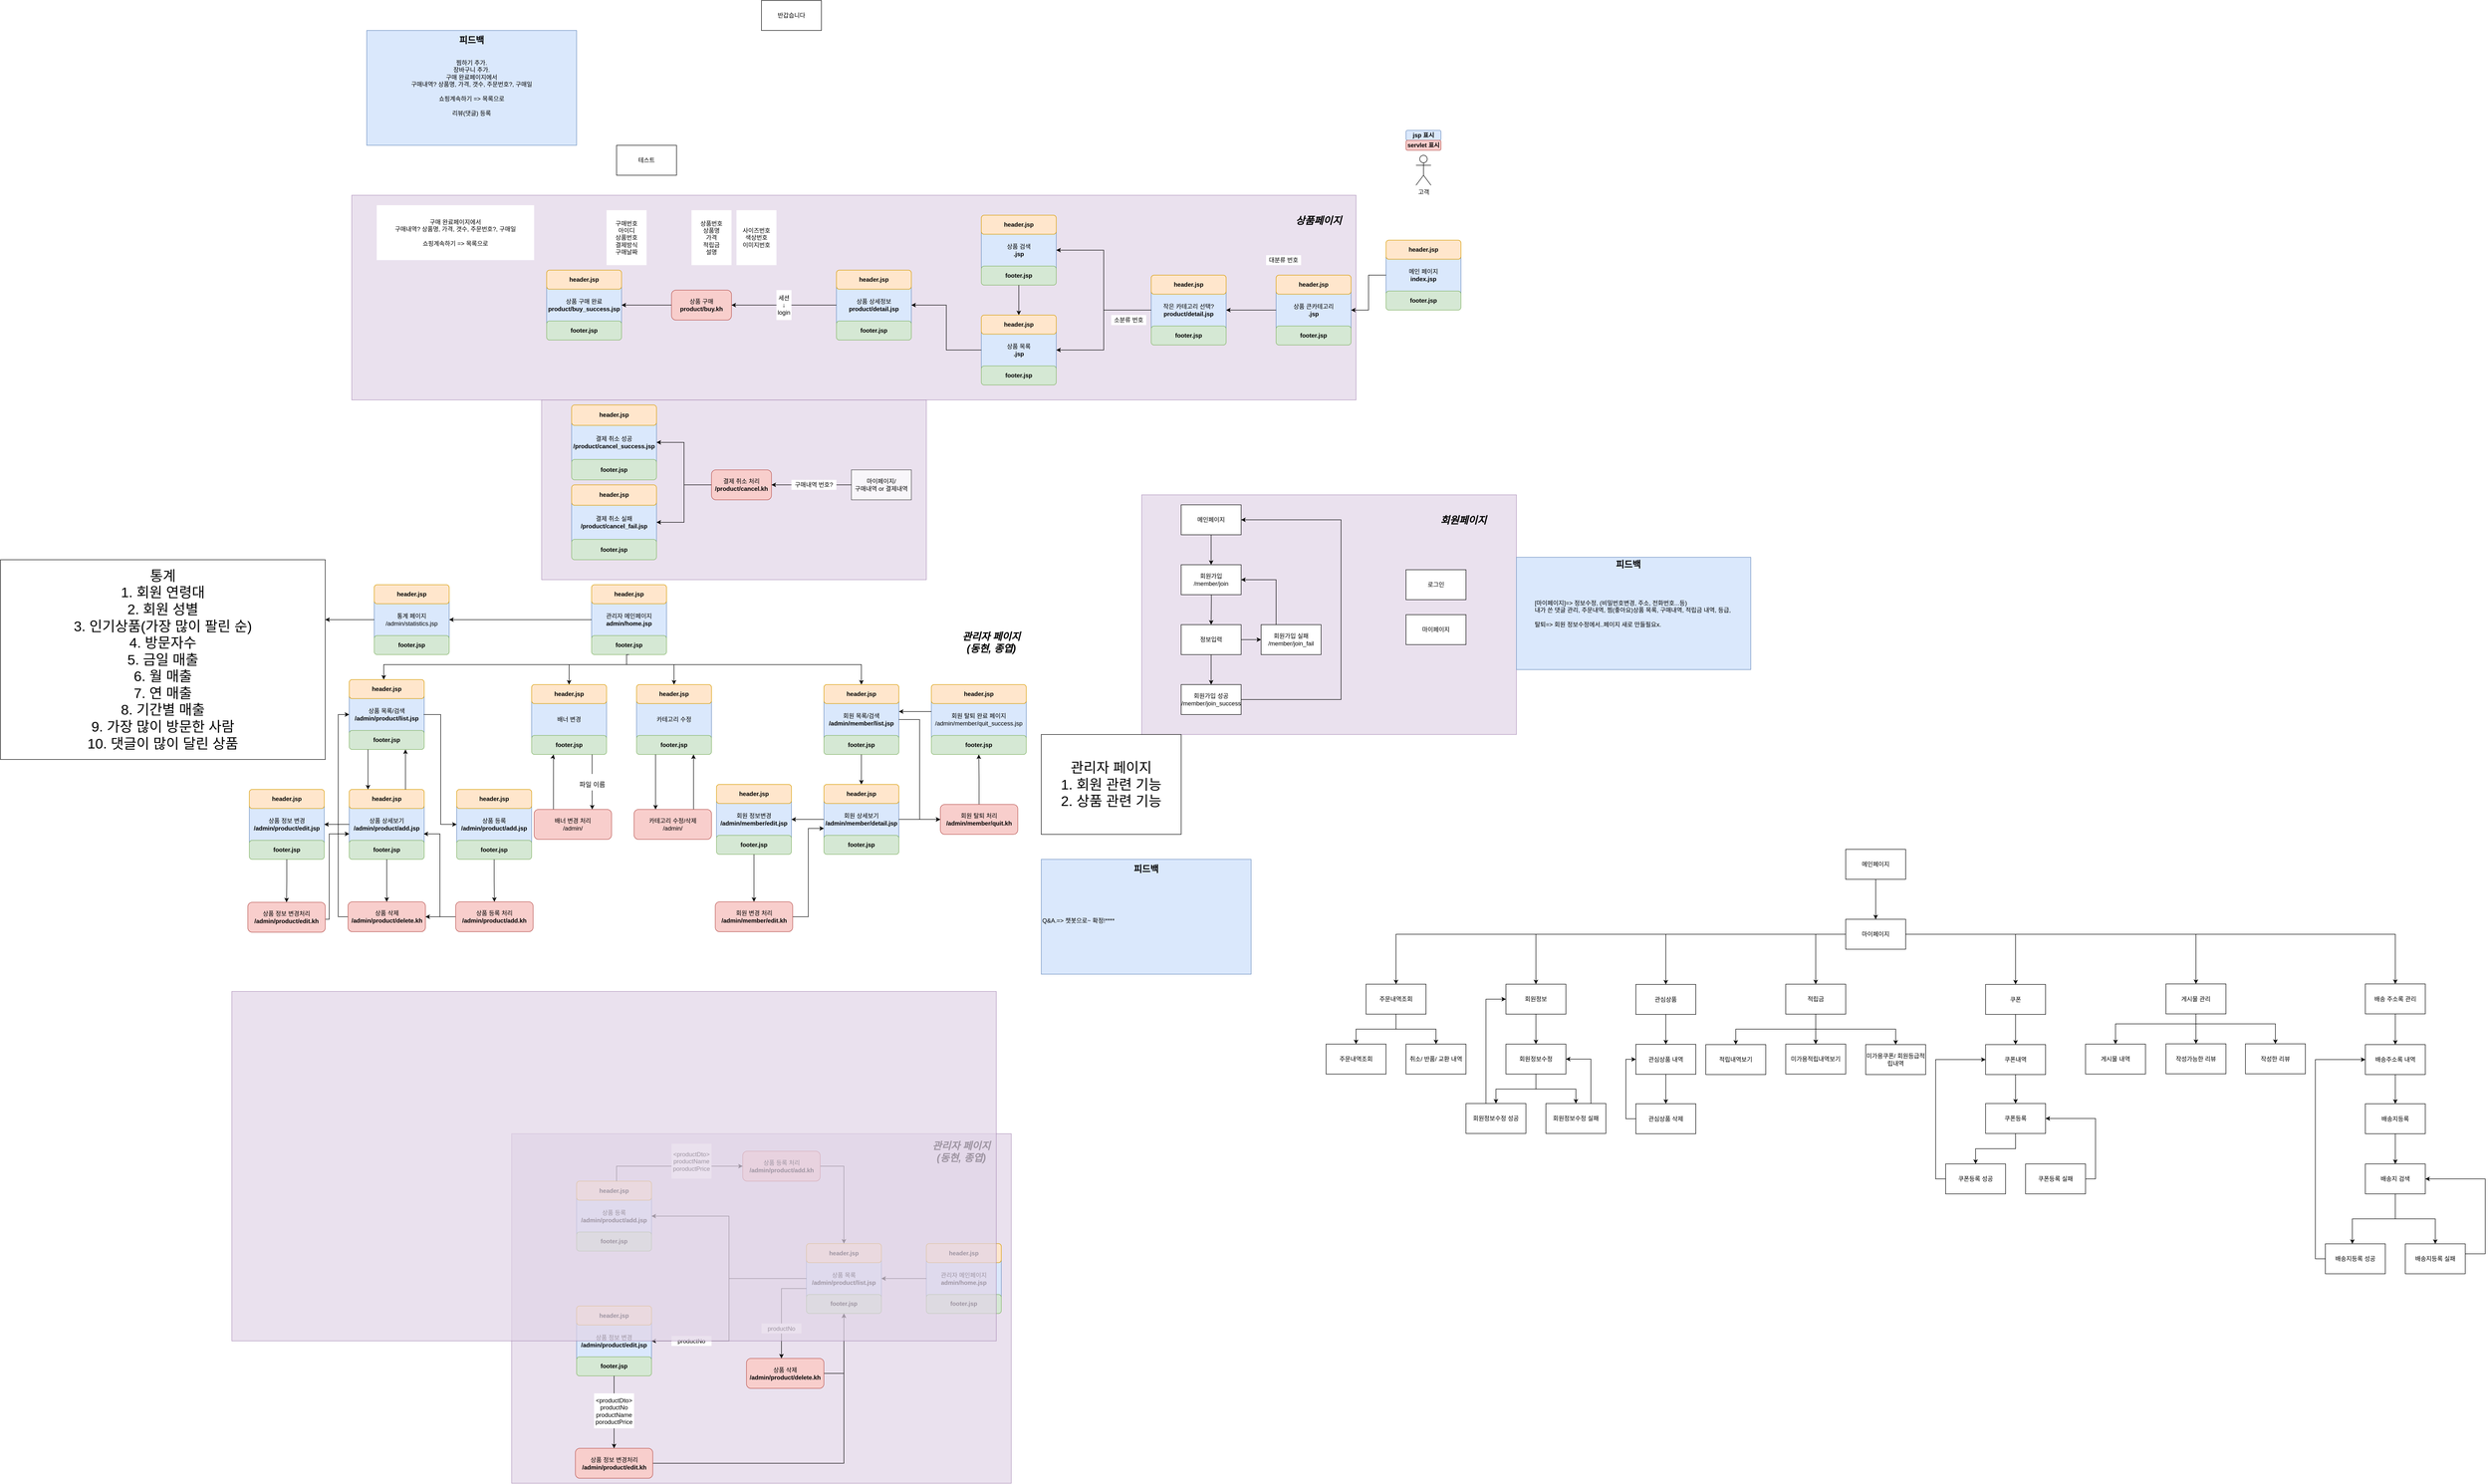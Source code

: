 <mxfile version="15.5.9" type="github" pages="2">
  <diagram id="Qz2jnDSqbCO0wh81Tfh0" name="페이지-1">
    <mxGraphModel dx="6354" dy="934" grid="1" gridSize="10" guides="1" tooltips="1" connect="1" arrows="1" fold="1" page="1" pageScale="1" pageWidth="4681" pageHeight="3300" math="0" shadow="0">
      <root>
        <mxCell id="0" />
        <mxCell id="1" parent="0" />
        <mxCell id="U6f2KQfMnRt7XZP1r48C-14" value="" style="rounded=0;whiteSpace=wrap;html=1;fillColor=#e1d5e7;opacity=70;strokeColor=#9673a6;" parent="1" vertex="1">
          <mxGeometry x="1591" y="1580" width="750" height="480" as="geometry" />
        </mxCell>
        <mxCell id="EFu2T0pJuFqWACdUadC3-56" value="" style="rounded=0;whiteSpace=wrap;html=1;fillColor=#e1d5e7;opacity=70;strokeColor=#9673a6;" parent="1" vertex="1">
          <mxGeometry x="390" y="1390" width="770" height="360" as="geometry" />
        </mxCell>
        <mxCell id="EFu2T0pJuFqWACdUadC3-102" value="" style="endArrow=classic;html=1;rounded=0;edgeStyle=orthogonalEdgeStyle;entryX=1;entryY=0.5;entryDx=0;entryDy=0;startArrow=none;" parent="1" target="EFu2T0pJuFqWACdUadC3-50" edge="1">
          <mxGeometry width="50" height="50" relative="1" as="geometry">
            <mxPoint x="1010" y="1560" as="sourcePoint" />
            <mxPoint x="910" y="1630" as="targetPoint" />
            <Array as="points">
              <mxPoint x="1010" y="1560" />
            </Array>
          </mxGeometry>
        </mxCell>
        <mxCell id="EFu2T0pJuFqWACdUadC3-58" value="" style="rounded=0;whiteSpace=wrap;html=1;fillColor=#e1d5e7;opacity=70;strokeColor=#9673a6;" parent="1" vertex="1">
          <mxGeometry x="330" y="2859.5" width="1000" height="700" as="geometry" />
        </mxCell>
        <mxCell id="EFu2T0pJuFqWACdUadC3-57" value="" style="rounded=0;whiteSpace=wrap;html=1;fillColor=#e1d5e7;opacity=70;strokeColor=#9673a6;" parent="1" vertex="1">
          <mxGeometry x="10" y="980" width="2010" height="410" as="geometry" />
        </mxCell>
        <mxCell id="rVRHQzr7WuVmJmkBRJsp-1" value="고객" style="shape=umlActor;verticalLabelPosition=bottom;verticalAlign=top;html=1;outlineConnect=0;" parent="1" vertex="1">
          <mxGeometry x="2140" y="900" width="30" height="60" as="geometry" />
        </mxCell>
        <mxCell id="rVRHQzr7WuVmJmkBRJsp-4" value="" style="group;" parent="1" vertex="1" connectable="0">
          <mxGeometry x="2120" y="850" width="70" height="40" as="geometry" />
        </mxCell>
        <mxCell id="rVRHQzr7WuVmJmkBRJsp-2" value="&lt;b&gt;jsp 표시&lt;br&gt;&lt;/b&gt;" style="rounded=1;whiteSpace=wrap;html=1;fillColor=#dae8fc;strokeColor=#6c8ebf;" parent="rVRHQzr7WuVmJmkBRJsp-4" vertex="1">
          <mxGeometry width="70" height="20" as="geometry" />
        </mxCell>
        <mxCell id="rVRHQzr7WuVmJmkBRJsp-3" value="&lt;b&gt;servlet 표시&lt;br&gt;&lt;/b&gt;" style="rounded=1;whiteSpace=wrap;html=1;fillColor=#f8cecc;strokeColor=#b85450;" parent="rVRHQzr7WuVmJmkBRJsp-4" vertex="1">
          <mxGeometry y="20" width="70" height="20" as="geometry" />
        </mxCell>
        <mxCell id="rVRHQzr7WuVmJmkBRJsp-11" value="" style="group;" parent="1" vertex="1" connectable="0">
          <mxGeometry x="2080" y="1070" width="150" height="140" as="geometry" />
        </mxCell>
        <mxCell id="rVRHQzr7WuVmJmkBRJsp-7" value="메인 페이지&lt;br&gt;&lt;b&gt;index.jsp&lt;/b&gt;" style="rounded=1;whiteSpace=wrap;html=1;fillColor=#dae8fc;strokeColor=#6c8ebf;" parent="rVRHQzr7WuVmJmkBRJsp-11" vertex="1">
          <mxGeometry width="150" height="140" as="geometry" />
        </mxCell>
        <mxCell id="rVRHQzr7WuVmJmkBRJsp-8" value="&lt;b&gt;header.jsp&lt;/b&gt;" style="rounded=1;whiteSpace=wrap;html=1;fillColor=#ffe6cc;strokeColor=#d79b00;" parent="rVRHQzr7WuVmJmkBRJsp-11" vertex="1">
          <mxGeometry width="150" height="38.182" as="geometry" />
        </mxCell>
        <mxCell id="rVRHQzr7WuVmJmkBRJsp-9" value="&lt;b&gt;footer.jsp&lt;/b&gt;" style="rounded=1;whiteSpace=wrap;html=1;fillColor=#d5e8d4;strokeColor=#82b366;" parent="rVRHQzr7WuVmJmkBRJsp-11" vertex="1">
          <mxGeometry y="101.818" width="150" height="38.182" as="geometry" />
        </mxCell>
        <mxCell id="rVRHQzr7WuVmJmkBRJsp-12" value="" style="group;" parent="1" vertex="1" connectable="0">
          <mxGeometry x="1860" y="1140" width="150" height="140" as="geometry" />
        </mxCell>
        <mxCell id="rVRHQzr7WuVmJmkBRJsp-13" value="상품 큰카테고리&lt;br&gt;&lt;b&gt;.jsp&lt;/b&gt;" style="rounded=1;whiteSpace=wrap;html=1;fillColor=#dae8fc;strokeColor=#6c8ebf;" parent="rVRHQzr7WuVmJmkBRJsp-12" vertex="1">
          <mxGeometry width="150" height="140" as="geometry" />
        </mxCell>
        <mxCell id="rVRHQzr7WuVmJmkBRJsp-14" value="&lt;b&gt;header.jsp&lt;/b&gt;" style="rounded=1;whiteSpace=wrap;html=1;fillColor=#ffe6cc;strokeColor=#d79b00;" parent="rVRHQzr7WuVmJmkBRJsp-12" vertex="1">
          <mxGeometry width="150" height="38.182" as="geometry" />
        </mxCell>
        <mxCell id="rVRHQzr7WuVmJmkBRJsp-15" value="&lt;b&gt;footer.jsp&lt;/b&gt;" style="rounded=1;whiteSpace=wrap;html=1;fillColor=#d5e8d4;strokeColor=#82b366;" parent="rVRHQzr7WuVmJmkBRJsp-12" vertex="1">
          <mxGeometry y="101.818" width="150" height="38.182" as="geometry" />
        </mxCell>
        <mxCell id="rVRHQzr7WuVmJmkBRJsp-18" value="" style="group;" parent="1" vertex="1" connectable="0">
          <mxGeometry x="1270" y="1220" width="150" height="140" as="geometry" />
        </mxCell>
        <mxCell id="rVRHQzr7WuVmJmkBRJsp-19" value="상품 목록&lt;br&gt;&lt;b&gt;.jsp&lt;/b&gt;" style="rounded=1;whiteSpace=wrap;html=1;fillColor=#dae8fc;strokeColor=#6c8ebf;" parent="rVRHQzr7WuVmJmkBRJsp-18" vertex="1">
          <mxGeometry width="150" height="140" as="geometry" />
        </mxCell>
        <mxCell id="rVRHQzr7WuVmJmkBRJsp-20" value="&lt;b&gt;header.jsp&lt;/b&gt;" style="rounded=1;whiteSpace=wrap;html=1;fillColor=#ffe6cc;strokeColor=#d79b00;" parent="rVRHQzr7WuVmJmkBRJsp-18" vertex="1">
          <mxGeometry width="150" height="38.182" as="geometry" />
        </mxCell>
        <mxCell id="rVRHQzr7WuVmJmkBRJsp-21" value="&lt;b&gt;footer.jsp&lt;/b&gt;" style="rounded=1;whiteSpace=wrap;html=1;fillColor=#d5e8d4;strokeColor=#82b366;" parent="rVRHQzr7WuVmJmkBRJsp-18" vertex="1">
          <mxGeometry y="101.818" width="150" height="38.182" as="geometry" />
        </mxCell>
        <mxCell id="EFu2T0pJuFqWACdUadC3-80" style="edgeStyle=orthogonalEdgeStyle;rounded=0;orthogonalLoop=1;jettySize=auto;html=1;entryX=0.5;entryY=1;entryDx=0;entryDy=0;" parent="1" source="rVRHQzr7WuVmJmkBRJsp-28" target="EFu2T0pJuFqWACdUadC3-66" edge="1">
          <mxGeometry relative="1" as="geometry">
            <Array as="points">
              <mxPoint x="995" y="3339.5" />
            </Array>
          </mxGeometry>
        </mxCell>
        <mxCell id="rVRHQzr7WuVmJmkBRJsp-28" value="&lt;span&gt;상품 삭제&lt;/span&gt;&lt;br&gt;&lt;b&gt;/admin/product/delete.kh&lt;/b&gt;" style="rounded=1;whiteSpace=wrap;html=1;fillColor=#f8cecc;strokeColor=#b85450;" parent="1" vertex="1">
          <mxGeometry x="800" y="3309.5" width="155" height="60" as="geometry" />
        </mxCell>
        <mxCell id="rVRHQzr7WuVmJmkBRJsp-29" value="" style="group;" parent="1" vertex="1" connectable="0">
          <mxGeometry x="460" y="2954.5" width="150" height="140" as="geometry" />
        </mxCell>
        <mxCell id="rVRHQzr7WuVmJmkBRJsp-30" value="상품 등록&lt;br&gt;&lt;b&gt;/admin/product/add.jsp&lt;/b&gt;" style="rounded=1;whiteSpace=wrap;html=1;fillColor=#dae8fc;strokeColor=#6c8ebf;" parent="rVRHQzr7WuVmJmkBRJsp-29" vertex="1">
          <mxGeometry width="150" height="140" as="geometry" />
        </mxCell>
        <mxCell id="rVRHQzr7WuVmJmkBRJsp-31" value="&lt;b&gt;header.jsp&lt;/b&gt;" style="rounded=1;whiteSpace=wrap;html=1;fillColor=#ffe6cc;strokeColor=#d79b00;" parent="rVRHQzr7WuVmJmkBRJsp-29" vertex="1">
          <mxGeometry width="150" height="38.182" as="geometry" />
        </mxCell>
        <mxCell id="rVRHQzr7WuVmJmkBRJsp-32" value="&lt;b&gt;footer.jsp&lt;/b&gt;" style="rounded=1;whiteSpace=wrap;html=1;fillColor=#d5e8d4;strokeColor=#82b366;" parent="rVRHQzr7WuVmJmkBRJsp-29" vertex="1">
          <mxGeometry y="101.818" width="150" height="38.182" as="geometry" />
        </mxCell>
        <mxCell id="rVRHQzr7WuVmJmkBRJsp-33" value="" style="group;" parent="1" vertex="1" connectable="0">
          <mxGeometry x="460" y="3204.5" width="150" height="140" as="geometry" />
        </mxCell>
        <mxCell id="rVRHQzr7WuVmJmkBRJsp-34" value="상품 정보 변경&lt;br&gt;&lt;b&gt;/admin/product/edit.jsp&lt;/b&gt;" style="rounded=1;whiteSpace=wrap;html=1;fillColor=#dae8fc;strokeColor=#6c8ebf;" parent="rVRHQzr7WuVmJmkBRJsp-33" vertex="1">
          <mxGeometry width="150" height="140" as="geometry" />
        </mxCell>
        <mxCell id="rVRHQzr7WuVmJmkBRJsp-35" value="&lt;b&gt;header.jsp&lt;/b&gt;" style="rounded=1;whiteSpace=wrap;html=1;fillColor=#ffe6cc;strokeColor=#d79b00;" parent="rVRHQzr7WuVmJmkBRJsp-33" vertex="1">
          <mxGeometry width="150" height="38.182" as="geometry" />
        </mxCell>
        <mxCell id="rVRHQzr7WuVmJmkBRJsp-36" value="&lt;b&gt;footer.jsp&lt;/b&gt;" style="rounded=1;whiteSpace=wrap;html=1;fillColor=#d5e8d4;strokeColor=#82b366;" parent="rVRHQzr7WuVmJmkBRJsp-33" vertex="1">
          <mxGeometry y="101.818" width="150" height="38.182" as="geometry" />
        </mxCell>
        <mxCell id="rVRHQzr7WuVmJmkBRJsp-39" value="" style="group;" parent="1" vertex="1" connectable="0">
          <mxGeometry x="1610" y="1140" width="150" height="140" as="geometry" />
        </mxCell>
        <mxCell id="rVRHQzr7WuVmJmkBRJsp-40" value="작은 카테고리 선택?&lt;br&gt;&lt;b&gt;product/detail.jsp&lt;/b&gt;" style="rounded=1;whiteSpace=wrap;html=1;fillColor=#dae8fc;strokeColor=#6c8ebf;" parent="rVRHQzr7WuVmJmkBRJsp-39" vertex="1">
          <mxGeometry width="150" height="140" as="geometry" />
        </mxCell>
        <mxCell id="rVRHQzr7WuVmJmkBRJsp-41" value="&lt;b&gt;header.jsp&lt;/b&gt;" style="rounded=1;whiteSpace=wrap;html=1;fillColor=#ffe6cc;strokeColor=#d79b00;" parent="rVRHQzr7WuVmJmkBRJsp-39" vertex="1">
          <mxGeometry width="150" height="38.182" as="geometry" />
        </mxCell>
        <mxCell id="rVRHQzr7WuVmJmkBRJsp-42" value="&lt;b&gt;footer.jsp&lt;/b&gt;" style="rounded=1;whiteSpace=wrap;html=1;fillColor=#d5e8d4;strokeColor=#82b366;" parent="rVRHQzr7WuVmJmkBRJsp-39" vertex="1">
          <mxGeometry y="101.818" width="150" height="38.182" as="geometry" />
        </mxCell>
        <mxCell id="rVRHQzr7WuVmJmkBRJsp-43" value="" style="group;" parent="1" vertex="1" connectable="0">
          <mxGeometry x="980" y="1130" width="150" height="140" as="geometry" />
        </mxCell>
        <mxCell id="rVRHQzr7WuVmJmkBRJsp-44" value="상품 상세정보&lt;br&gt;&lt;b&gt;product/detail.jsp&lt;/b&gt;" style="rounded=1;whiteSpace=wrap;html=1;fillColor=#dae8fc;strokeColor=#6c8ebf;" parent="rVRHQzr7WuVmJmkBRJsp-43" vertex="1">
          <mxGeometry width="150" height="140" as="geometry" />
        </mxCell>
        <mxCell id="rVRHQzr7WuVmJmkBRJsp-45" value="&lt;b&gt;header.jsp&lt;/b&gt;" style="rounded=1;whiteSpace=wrap;html=1;fillColor=#ffe6cc;strokeColor=#d79b00;" parent="rVRHQzr7WuVmJmkBRJsp-43" vertex="1">
          <mxGeometry width="150" height="38.182" as="geometry" />
        </mxCell>
        <mxCell id="rVRHQzr7WuVmJmkBRJsp-46" value="&lt;b&gt;footer.jsp&lt;/b&gt;" style="rounded=1;whiteSpace=wrap;html=1;fillColor=#d5e8d4;strokeColor=#82b366;" parent="rVRHQzr7WuVmJmkBRJsp-43" vertex="1">
          <mxGeometry y="101.818" width="150" height="38.182" as="geometry" />
        </mxCell>
        <mxCell id="rVRHQzr7WuVmJmkBRJsp-53" style="edgeStyle=orthogonalEdgeStyle;rounded=0;orthogonalLoop=1;jettySize=auto;html=1;entryX=1;entryY=0.5;entryDx=0;entryDy=0;" parent="1" source="rVRHQzr7WuVmJmkBRJsp-13" target="rVRHQzr7WuVmJmkBRJsp-40" edge="1">
          <mxGeometry relative="1" as="geometry" />
        </mxCell>
        <mxCell id="rVRHQzr7WuVmJmkBRJsp-56" value="" style="group;" parent="1" vertex="1" connectable="0">
          <mxGeometry x="1270" y="1020" width="150" height="140" as="geometry" />
        </mxCell>
        <mxCell id="rVRHQzr7WuVmJmkBRJsp-57" value="상품 검색&lt;br&gt;&lt;b&gt;.jsp&lt;/b&gt;" style="rounded=1;whiteSpace=wrap;html=1;fillColor=#dae8fc;strokeColor=#6c8ebf;" parent="rVRHQzr7WuVmJmkBRJsp-56" vertex="1">
          <mxGeometry width="150" height="140" as="geometry" />
        </mxCell>
        <mxCell id="rVRHQzr7WuVmJmkBRJsp-58" value="&lt;b&gt;header.jsp&lt;/b&gt;" style="rounded=1;whiteSpace=wrap;html=1;fillColor=#ffe6cc;strokeColor=#d79b00;" parent="rVRHQzr7WuVmJmkBRJsp-56" vertex="1">
          <mxGeometry width="150" height="38.182" as="geometry" />
        </mxCell>
        <mxCell id="rVRHQzr7WuVmJmkBRJsp-59" value="&lt;b&gt;footer.jsp&lt;/b&gt;" style="rounded=1;whiteSpace=wrap;html=1;fillColor=#d5e8d4;strokeColor=#82b366;" parent="rVRHQzr7WuVmJmkBRJsp-56" vertex="1">
          <mxGeometry y="101.818" width="150" height="38.182" as="geometry" />
        </mxCell>
        <mxCell id="EFu2T0pJuFqWACdUadC3-1" style="edgeStyle=orthogonalEdgeStyle;rounded=0;orthogonalLoop=1;jettySize=auto;html=1;entryX=1;entryY=0.5;entryDx=0;entryDy=0;" parent="1" source="rVRHQzr7WuVmJmkBRJsp-19" target="rVRHQzr7WuVmJmkBRJsp-44" edge="1">
          <mxGeometry relative="1" as="geometry">
            <mxPoint x="1240" y="1200" as="targetPoint" />
          </mxGeometry>
        </mxCell>
        <mxCell id="EFu2T0pJuFqWACdUadC3-8" style="edgeStyle=orthogonalEdgeStyle;rounded=0;orthogonalLoop=1;jettySize=auto;html=1;entryX=1;entryY=0.5;entryDx=0;entryDy=0;" parent="1" source="EFu2T0pJuFqWACdUadC3-2" target="EFu2T0pJuFqWACdUadC3-4" edge="1">
          <mxGeometry relative="1" as="geometry" />
        </mxCell>
        <mxCell id="EFu2T0pJuFqWACdUadC3-2" value="&lt;span&gt;상품 구매&lt;/span&gt;&lt;br&gt;&lt;b&gt;product/buy.kh&lt;/b&gt;" style="rounded=1;whiteSpace=wrap;html=1;fillColor=#f8cecc;strokeColor=#b85450;" parent="1" vertex="1">
          <mxGeometry x="650" y="1170" width="120" height="60" as="geometry" />
        </mxCell>
        <mxCell id="EFu2T0pJuFqWACdUadC3-3" value="" style="group;" parent="1" vertex="1" connectable="0">
          <mxGeometry x="400" y="1130" width="150" height="140" as="geometry" />
        </mxCell>
        <mxCell id="EFu2T0pJuFqWACdUadC3-4" value="상품 구매 완료&lt;br&gt;&lt;b&gt;product/buy_success.jsp&lt;/b&gt;" style="rounded=1;whiteSpace=wrap;html=1;fillColor=#dae8fc;strokeColor=#6c8ebf;" parent="EFu2T0pJuFqWACdUadC3-3" vertex="1">
          <mxGeometry width="150" height="140" as="geometry" />
        </mxCell>
        <mxCell id="EFu2T0pJuFqWACdUadC3-5" value="&lt;b&gt;header.jsp&lt;/b&gt;" style="rounded=1;whiteSpace=wrap;html=1;fillColor=#ffe6cc;strokeColor=#d79b00;" parent="EFu2T0pJuFqWACdUadC3-3" vertex="1">
          <mxGeometry width="150" height="38.182" as="geometry" />
        </mxCell>
        <mxCell id="EFu2T0pJuFqWACdUadC3-6" value="&lt;b&gt;footer.jsp&lt;/b&gt;" style="rounded=1;whiteSpace=wrap;html=1;fillColor=#d5e8d4;strokeColor=#82b366;" parent="EFu2T0pJuFqWACdUadC3-3" vertex="1">
          <mxGeometry y="101.818" width="150" height="38.182" as="geometry" />
        </mxCell>
        <mxCell id="EFu2T0pJuFqWACdUadC3-7" style="edgeStyle=orthogonalEdgeStyle;rounded=0;orthogonalLoop=1;jettySize=auto;html=1;" parent="1" source="rVRHQzr7WuVmJmkBRJsp-44" target="EFu2T0pJuFqWACdUadC3-2" edge="1">
          <mxGeometry relative="1" as="geometry" />
        </mxCell>
        <mxCell id="EFu2T0pJuFqWACdUadC3-29" value="상품번호&lt;br&gt;상품명&lt;br&gt;가격&lt;br&gt;적립금&lt;br&gt;설명&lt;br&gt;" style="text;html=1;align=center;verticalAlign=middle;whiteSpace=wrap;rounded=0;fillColor=default;" parent="1" vertex="1">
          <mxGeometry x="690" y="1010" width="80" height="110" as="geometry" />
        </mxCell>
        <mxCell id="EFu2T0pJuFqWACdUadC3-30" value="사이즈번호&lt;br&gt;색상번호&lt;br&gt;이미지번호" style="text;html=1;align=center;verticalAlign=middle;whiteSpace=wrap;rounded=0;fillColor=default;" parent="1" vertex="1">
          <mxGeometry x="780" y="1010" width="80" height="110" as="geometry" />
        </mxCell>
        <mxCell id="EFu2T0pJuFqWACdUadC3-31" value="구매번호&lt;br&gt;아이디&lt;br&gt;상품번호&lt;br&gt;결제방식&lt;br&gt;구매날짜" style="text;html=1;align=center;verticalAlign=middle;whiteSpace=wrap;rounded=0;fillColor=default;" parent="1" vertex="1">
          <mxGeometry x="520" y="1010" width="80" height="110" as="geometry" />
        </mxCell>
        <mxCell id="EFu2T0pJuFqWACdUadC3-42" value="" style="group;" parent="1" vertex="1" connectable="0">
          <mxGeometry x="450" y="1400" width="170" height="150" as="geometry" />
        </mxCell>
        <mxCell id="EFu2T0pJuFqWACdUadC3-43" value="결제 취소 성공&lt;br&gt;&lt;b&gt;/product/cancel_success.jsp&lt;/b&gt;" style="rounded=1;whiteSpace=wrap;html=1;fillColor=#dae8fc;strokeColor=#6c8ebf;" parent="EFu2T0pJuFqWACdUadC3-42" vertex="1">
          <mxGeometry width="170" height="150" as="geometry" />
        </mxCell>
        <mxCell id="EFu2T0pJuFqWACdUadC3-44" value="&lt;b&gt;header.jsp&lt;/b&gt;" style="rounded=1;whiteSpace=wrap;html=1;fillColor=#ffe6cc;strokeColor=#d79b00;" parent="EFu2T0pJuFqWACdUadC3-42" vertex="1">
          <mxGeometry width="170" height="40.909" as="geometry" />
        </mxCell>
        <mxCell id="EFu2T0pJuFqWACdUadC3-45" value="&lt;b&gt;footer.jsp&lt;/b&gt;" style="rounded=1;whiteSpace=wrap;html=1;fillColor=#d5e8d4;strokeColor=#82b366;" parent="EFu2T0pJuFqWACdUadC3-42" vertex="1">
          <mxGeometry y="109.091" width="170" height="40.909" as="geometry" />
        </mxCell>
        <mxCell id="EFu2T0pJuFqWACdUadC3-46" value="" style="group;" parent="1" vertex="1" connectable="0">
          <mxGeometry x="450" y="1560" width="170" height="150" as="geometry" />
        </mxCell>
        <mxCell id="EFu2T0pJuFqWACdUadC3-47" value="결제 취소 실패&lt;br&gt;&lt;b&gt;/product/cancel_fail.jsp&lt;/b&gt;" style="rounded=1;whiteSpace=wrap;html=1;fillColor=#dae8fc;strokeColor=#6c8ebf;" parent="EFu2T0pJuFqWACdUadC3-46" vertex="1">
          <mxGeometry width="170" height="150" as="geometry" />
        </mxCell>
        <mxCell id="EFu2T0pJuFqWACdUadC3-48" value="&lt;b&gt;header.jsp&lt;/b&gt;" style="rounded=1;whiteSpace=wrap;html=1;fillColor=#ffe6cc;strokeColor=#d79b00;" parent="EFu2T0pJuFqWACdUadC3-46" vertex="1">
          <mxGeometry width="170" height="40.909" as="geometry" />
        </mxCell>
        <mxCell id="EFu2T0pJuFqWACdUadC3-49" value="&lt;b&gt;footer.jsp&lt;/b&gt;" style="rounded=1;whiteSpace=wrap;html=1;fillColor=#d5e8d4;strokeColor=#82b366;" parent="EFu2T0pJuFqWACdUadC3-46" vertex="1">
          <mxGeometry y="109.091" width="170" height="40.909" as="geometry" />
        </mxCell>
        <mxCell id="EFu2T0pJuFqWACdUadC3-51" style="edgeStyle=orthogonalEdgeStyle;rounded=0;orthogonalLoop=1;jettySize=auto;html=1;entryX=1;entryY=0.5;entryDx=0;entryDy=0;" parent="1" source="EFu2T0pJuFqWACdUadC3-50" target="EFu2T0pJuFqWACdUadC3-43" edge="1">
          <mxGeometry relative="1" as="geometry" />
        </mxCell>
        <mxCell id="EFu2T0pJuFqWACdUadC3-52" style="edgeStyle=orthogonalEdgeStyle;rounded=0;orthogonalLoop=1;jettySize=auto;html=1;" parent="1" source="EFu2T0pJuFqWACdUadC3-50" target="EFu2T0pJuFqWACdUadC3-47" edge="1">
          <mxGeometry relative="1" as="geometry" />
        </mxCell>
        <mxCell id="EFu2T0pJuFqWACdUadC3-50" value="결제 취소 처리&lt;br&gt;&lt;b&gt;/product/cancel.kh&lt;/b&gt;" style="rounded=1;whiteSpace=wrap;html=1;fillColor=#f8cecc;strokeColor=#b85450;" parent="1" vertex="1">
          <mxGeometry x="730" y="1530" width="120" height="60" as="geometry" />
        </mxCell>
        <mxCell id="EFu2T0pJuFqWACdUadC3-53" value="세션&lt;br&gt;↓&lt;br&gt;login" style="text;html=1;align=center;verticalAlign=middle;whiteSpace=wrap;rounded=0;fillColor=default;" parent="1" vertex="1">
          <mxGeometry x="860" y="1170" width="30" height="60" as="geometry" />
        </mxCell>
        <mxCell id="EFu2T0pJuFqWACdUadC3-59" value="" style="group;" parent="1" vertex="1" connectable="0">
          <mxGeometry x="1160" y="3079.5" width="150" height="140" as="geometry" />
        </mxCell>
        <mxCell id="EFu2T0pJuFqWACdUadC3-60" value="관리자 메인페이지&lt;br&gt;&lt;b&gt;admin/home.jsp&lt;/b&gt;" style="rounded=1;whiteSpace=wrap;html=1;fillColor=#dae8fc;strokeColor=#6c8ebf;" parent="EFu2T0pJuFqWACdUadC3-59" vertex="1">
          <mxGeometry width="150" height="140" as="geometry" />
        </mxCell>
        <mxCell id="EFu2T0pJuFqWACdUadC3-61" value="&lt;b&gt;header.jsp&lt;/b&gt;" style="rounded=1;whiteSpace=wrap;html=1;fillColor=#ffe6cc;strokeColor=#d79b00;" parent="EFu2T0pJuFqWACdUadC3-59" vertex="1">
          <mxGeometry width="150" height="38.182" as="geometry" />
        </mxCell>
        <mxCell id="EFu2T0pJuFqWACdUadC3-62" value="&lt;b&gt;footer.jsp&lt;/b&gt;" style="rounded=1;whiteSpace=wrap;html=1;fillColor=#d5e8d4;strokeColor=#82b366;" parent="EFu2T0pJuFqWACdUadC3-59" vertex="1">
          <mxGeometry y="101.818" width="150" height="38.182" as="geometry" />
        </mxCell>
        <mxCell id="EFu2T0pJuFqWACdUadC3-63" value="" style="group;" parent="1" vertex="1" connectable="0">
          <mxGeometry x="920" y="3079.5" width="150" height="140" as="geometry" />
        </mxCell>
        <mxCell id="EFu2T0pJuFqWACdUadC3-64" value="상품 목록&lt;br&gt;&lt;b&gt;/admin/product/list.jsp&lt;/b&gt;" style="rounded=1;whiteSpace=wrap;html=1;fillColor=#dae8fc;strokeColor=#6c8ebf;" parent="EFu2T0pJuFqWACdUadC3-63" vertex="1">
          <mxGeometry width="150" height="140" as="geometry" />
        </mxCell>
        <mxCell id="EFu2T0pJuFqWACdUadC3-65" value="&lt;b&gt;header.jsp&lt;/b&gt;" style="rounded=1;whiteSpace=wrap;html=1;fillColor=#ffe6cc;strokeColor=#d79b00;" parent="EFu2T0pJuFqWACdUadC3-63" vertex="1">
          <mxGeometry width="150" height="38.182" as="geometry" />
        </mxCell>
        <mxCell id="EFu2T0pJuFqWACdUadC3-66" value="&lt;b&gt;footer.jsp&lt;/b&gt;" style="rounded=1;whiteSpace=wrap;html=1;fillColor=#d5e8d4;strokeColor=#82b366;" parent="EFu2T0pJuFqWACdUadC3-63" vertex="1">
          <mxGeometry y="101.818" width="150" height="38.182" as="geometry" />
        </mxCell>
        <mxCell id="EFu2T0pJuFqWACdUadC3-67" style="edgeStyle=orthogonalEdgeStyle;rounded=0;orthogonalLoop=1;jettySize=auto;html=1;entryX=1;entryY=0.5;entryDx=0;entryDy=0;" parent="1" source="EFu2T0pJuFqWACdUadC3-60" target="EFu2T0pJuFqWACdUadC3-64" edge="1">
          <mxGeometry relative="1" as="geometry" />
        </mxCell>
        <mxCell id="EFu2T0pJuFqWACdUadC3-70" style="edgeStyle=orthogonalEdgeStyle;rounded=0;orthogonalLoop=1;jettySize=auto;html=1;entryX=1;entryY=0.5;entryDx=0;entryDy=0;" parent="1" source="EFu2T0pJuFqWACdUadC3-64" target="rVRHQzr7WuVmJmkBRJsp-30" edge="1">
          <mxGeometry relative="1" as="geometry" />
        </mxCell>
        <mxCell id="EFu2T0pJuFqWACdUadC3-71" style="edgeStyle=orthogonalEdgeStyle;rounded=0;orthogonalLoop=1;jettySize=auto;html=1;entryX=1;entryY=0.5;entryDx=0;entryDy=0;" parent="1" source="EFu2T0pJuFqWACdUadC3-64" target="rVRHQzr7WuVmJmkBRJsp-34" edge="1">
          <mxGeometry relative="1" as="geometry" />
        </mxCell>
        <mxCell id="EFu2T0pJuFqWACdUadC3-79" style="edgeStyle=orthogonalEdgeStyle;rounded=0;orthogonalLoop=1;jettySize=auto;html=1;entryX=0.5;entryY=1;entryDx=0;entryDy=0;" parent="1" source="EFu2T0pJuFqWACdUadC3-72" target="EFu2T0pJuFqWACdUadC3-66" edge="1">
          <mxGeometry relative="1" as="geometry" />
        </mxCell>
        <mxCell id="EFu2T0pJuFqWACdUadC3-72" value="&lt;span&gt;상품 정보 변경처리&lt;/span&gt;&lt;br&gt;&lt;b&gt;/admin/product/edit.kh&lt;/b&gt;" style="rounded=1;whiteSpace=wrap;html=1;fillColor=#f8cecc;strokeColor=#b85450;" parent="1" vertex="1">
          <mxGeometry x="457.5" y="3489.5" width="155" height="60" as="geometry" />
        </mxCell>
        <mxCell id="EFu2T0pJuFqWACdUadC3-74" style="edgeStyle=orthogonalEdgeStyle;rounded=0;orthogonalLoop=1;jettySize=auto;html=1;entryX=0.5;entryY=0;entryDx=0;entryDy=0;" parent="1" source="rVRHQzr7WuVmJmkBRJsp-34" target="EFu2T0pJuFqWACdUadC3-72" edge="1">
          <mxGeometry relative="1" as="geometry" />
        </mxCell>
        <mxCell id="EFu2T0pJuFqWACdUadC3-75" style="edgeStyle=orthogonalEdgeStyle;rounded=0;orthogonalLoop=1;jettySize=auto;html=1;" parent="1" source="EFu2T0pJuFqWACdUadC3-64" target="rVRHQzr7WuVmJmkBRJsp-28" edge="1">
          <mxGeometry relative="1" as="geometry">
            <Array as="points">
              <mxPoint x="870" y="3169.5" />
            </Array>
          </mxGeometry>
        </mxCell>
        <mxCell id="EFu2T0pJuFqWACdUadC3-78" value="&amp;lt;productDto&amp;gt;&lt;br&gt;productNo&lt;br&gt;productName&lt;br&gt;poroductPrice" style="text;html=1;align=center;verticalAlign=middle;whiteSpace=wrap;rounded=0;fillColor=default;" parent="1" vertex="1">
          <mxGeometry x="495" y="3379.5" width="80" height="70" as="geometry" />
        </mxCell>
        <mxCell id="EFu2T0pJuFqWACdUadC3-81" value="productNo" style="text;html=1;align=center;verticalAlign=middle;whiteSpace=wrap;rounded=0;fillColor=default;" parent="1" vertex="1">
          <mxGeometry x="830" y="3239.5" width="80" height="20" as="geometry" />
        </mxCell>
        <mxCell id="EFu2T0pJuFqWACdUadC3-83" value="productNo" style="text;html=1;align=center;verticalAlign=middle;whiteSpace=wrap;rounded=0;fillColor=default;" parent="1" vertex="1">
          <mxGeometry x="650" y="3264.5" width="80" height="20" as="geometry" />
        </mxCell>
        <mxCell id="EFu2T0pJuFqWACdUadC3-88" style="edgeStyle=orthogonalEdgeStyle;rounded=0;orthogonalLoop=1;jettySize=auto;html=1;entryX=0.5;entryY=0;entryDx=0;entryDy=0;" parent="1" source="EFu2T0pJuFqWACdUadC3-84" target="EFu2T0pJuFqWACdUadC3-65" edge="1">
          <mxGeometry relative="1" as="geometry">
            <Array as="points">
              <mxPoint x="995" y="2924.5" />
            </Array>
          </mxGeometry>
        </mxCell>
        <mxCell id="EFu2T0pJuFqWACdUadC3-84" value="&lt;span&gt;상품 등록 처리&lt;/span&gt;&lt;br&gt;&lt;b&gt;/admin/product/add.kh&lt;/b&gt;" style="rounded=1;whiteSpace=wrap;html=1;fillColor=#f8cecc;strokeColor=#b85450;" parent="1" vertex="1">
          <mxGeometry x="792.5" y="2894.5" width="155" height="60" as="geometry" />
        </mxCell>
        <mxCell id="EFu2T0pJuFqWACdUadC3-85" style="edgeStyle=orthogonalEdgeStyle;rounded=0;orthogonalLoop=1;jettySize=auto;html=1;" parent="1" source="rVRHQzr7WuVmJmkBRJsp-30" target="EFu2T0pJuFqWACdUadC3-84" edge="1">
          <mxGeometry relative="1" as="geometry">
            <Array as="points">
              <mxPoint x="540" y="2924.5" />
            </Array>
          </mxGeometry>
        </mxCell>
        <mxCell id="EFu2T0pJuFqWACdUadC3-87" value="&amp;lt;productDto&amp;gt;&lt;br&gt;productName&lt;br&gt;poroductPrice" style="text;html=1;align=center;verticalAlign=middle;whiteSpace=wrap;rounded=0;fillColor=default;" parent="1" vertex="1">
          <mxGeometry x="650" y="2879.5" width="80" height="70" as="geometry" />
        </mxCell>
        <mxCell id="EFu2T0pJuFqWACdUadC3-89" style="edgeStyle=orthogonalEdgeStyle;rounded=0;orthogonalLoop=1;jettySize=auto;html=1;" parent="1" source="rVRHQzr7WuVmJmkBRJsp-57" target="rVRHQzr7WuVmJmkBRJsp-20" edge="1">
          <mxGeometry relative="1" as="geometry" />
        </mxCell>
        <mxCell id="EFu2T0pJuFqWACdUadC3-90" style="edgeStyle=orthogonalEdgeStyle;rounded=0;orthogonalLoop=1;jettySize=auto;html=1;entryX=1;entryY=0.5;entryDx=0;entryDy=0;" parent="1" source="rVRHQzr7WuVmJmkBRJsp-40" target="rVRHQzr7WuVmJmkBRJsp-19" edge="1">
          <mxGeometry relative="1" as="geometry" />
        </mxCell>
        <mxCell id="EFu2T0pJuFqWACdUadC3-91" style="edgeStyle=orthogonalEdgeStyle;rounded=0;orthogonalLoop=1;jettySize=auto;html=1;entryX=1;entryY=0.5;entryDx=0;entryDy=0;" parent="1" source="rVRHQzr7WuVmJmkBRJsp-40" target="rVRHQzr7WuVmJmkBRJsp-57" edge="1">
          <mxGeometry relative="1" as="geometry" />
        </mxCell>
        <mxCell id="EFu2T0pJuFqWACdUadC3-92" style="edgeStyle=orthogonalEdgeStyle;rounded=0;orthogonalLoop=1;jettySize=auto;html=1;entryX=1;entryY=0.5;entryDx=0;entryDy=0;" parent="1" source="rVRHQzr7WuVmJmkBRJsp-7" target="rVRHQzr7WuVmJmkBRJsp-13" edge="1">
          <mxGeometry relative="1" as="geometry" />
        </mxCell>
        <mxCell id="EFu2T0pJuFqWACdUadC3-93" value="&lt;font size=&quot;1&quot;&gt;&lt;b&gt;&lt;i style=&quot;font-size: 20px&quot;&gt;상품페이지&lt;/i&gt;&lt;/b&gt;&lt;/font&gt;" style="text;html=1;strokeColor=none;fillColor=none;align=center;verticalAlign=middle;whiteSpace=wrap;rounded=0;" parent="1" vertex="1">
          <mxGeometry x="1890" y="1010" width="110" height="40" as="geometry" />
        </mxCell>
        <mxCell id="EFu2T0pJuFqWACdUadC3-94" value="&lt;font size=&quot;1&quot;&gt;&lt;b&gt;&lt;i style=&quot;font-size: 20px&quot;&gt;관리자 페이지&lt;br&gt;(동현, 종엽)&lt;br&gt;&lt;/i&gt;&lt;/b&gt;&lt;/font&gt;" style="text;html=1;strokeColor=none;fillColor=none;align=center;verticalAlign=middle;whiteSpace=wrap;rounded=0;" parent="1" vertex="1">
          <mxGeometry x="1140" y="2869.5" width="180" height="50" as="geometry" />
        </mxCell>
        <mxCell id="EFu2T0pJuFqWACdUadC3-101" value="구매내역 번호?" style="text;html=1;align=center;verticalAlign=middle;whiteSpace=wrap;rounded=0;fillColor=default;" parent="1" vertex="1">
          <mxGeometry x="890" y="1550" width="90" height="20" as="geometry" />
        </mxCell>
        <mxCell id="EFu2T0pJuFqWACdUadC3-105" value="마이페이지/&lt;br&gt;구매내역 or 결제내역" style="rounded=0;whiteSpace=wrap;html=1;fillColor=default;gradientColor=none;opacity=70;" parent="1" vertex="1">
          <mxGeometry x="1010" y="1530" width="120" height="60" as="geometry" />
        </mxCell>
        <mxCell id="EFu2T0pJuFqWACdUadC3-107" value="대분류 번호" style="text;html=1;align=center;verticalAlign=middle;whiteSpace=wrap;rounded=0;fillColor=default;" parent="1" vertex="1">
          <mxGeometry x="1840" y="1100" width="70" height="20" as="geometry" />
        </mxCell>
        <mxCell id="EFu2T0pJuFqWACdUadC3-108" value="소분류 번호" style="text;html=1;align=center;verticalAlign=middle;whiteSpace=wrap;rounded=0;fillColor=default;" parent="1" vertex="1">
          <mxGeometry x="1530" y="1220" width="70" height="20" as="geometry" />
        </mxCell>
        <mxCell id="U6f2KQfMnRt7XZP1r48C-1" value="" style="edgeStyle=orthogonalEdgeStyle;rounded=0;orthogonalLoop=1;jettySize=auto;html=1;" parent="1" target="U6f2KQfMnRt7XZP1r48C-5" edge="1">
          <mxGeometry relative="1" as="geometry">
            <mxPoint x="1730" y="1740" as="sourcePoint" />
          </mxGeometry>
        </mxCell>
        <mxCell id="U6f2KQfMnRt7XZP1r48C-2" value="회원가입&lt;br&gt;/member/join" style="rounded=0;whiteSpace=wrap;html=1;" parent="1" vertex="1">
          <mxGeometry x="1670" y="1720" width="120" height="60" as="geometry" />
        </mxCell>
        <mxCell id="U6f2KQfMnRt7XZP1r48C-3" value="" style="edgeStyle=orthogonalEdgeStyle;rounded=0;orthogonalLoop=1;jettySize=auto;html=1;" parent="1" source="U6f2KQfMnRt7XZP1r48C-5" target="U6f2KQfMnRt7XZP1r48C-7" edge="1">
          <mxGeometry relative="1" as="geometry" />
        </mxCell>
        <mxCell id="U6f2KQfMnRt7XZP1r48C-4" value="" style="edgeStyle=orthogonalEdgeStyle;rounded=0;orthogonalLoop=1;jettySize=auto;html=1;" parent="1" source="U6f2KQfMnRt7XZP1r48C-5" target="U6f2KQfMnRt7XZP1r48C-11" edge="1">
          <mxGeometry relative="1" as="geometry" />
        </mxCell>
        <mxCell id="U6f2KQfMnRt7XZP1r48C-5" value="정보입력" style="rounded=0;whiteSpace=wrap;html=1;" parent="1" vertex="1">
          <mxGeometry x="1670" y="1840" width="120" height="60" as="geometry" />
        </mxCell>
        <mxCell id="U6f2KQfMnRt7XZP1r48C-6" style="edgeStyle=orthogonalEdgeStyle;rounded=0;orthogonalLoop=1;jettySize=auto;html=1;exitX=1;exitY=0.25;exitDx=0;exitDy=0;entryX=1;entryY=0.5;entryDx=0;entryDy=0;" parent="1" source="U6f2KQfMnRt7XZP1r48C-7" target="U6f2KQfMnRt7XZP1r48C-9" edge="1">
          <mxGeometry relative="1" as="geometry">
            <Array as="points">
              <mxPoint x="1790" y="1990" />
              <mxPoint x="1990" y="1990" />
              <mxPoint x="1990" y="1630" />
            </Array>
          </mxGeometry>
        </mxCell>
        <mxCell id="U6f2KQfMnRt7XZP1r48C-7" value="회원가입 성공&lt;br&gt;/member/join_success" style="rounded=0;whiteSpace=wrap;html=1;" parent="1" vertex="1">
          <mxGeometry x="1670" y="1960" width="120" height="60" as="geometry" />
        </mxCell>
        <mxCell id="U6f2KQfMnRt7XZP1r48C-8" value="" style="edgeStyle=orthogonalEdgeStyle;rounded=0;orthogonalLoop=1;jettySize=auto;html=1;" parent="1" source="U6f2KQfMnRt7XZP1r48C-9" target="U6f2KQfMnRt7XZP1r48C-2" edge="1">
          <mxGeometry relative="1" as="geometry" />
        </mxCell>
        <mxCell id="U6f2KQfMnRt7XZP1r48C-9" value="메인페이지" style="rounded=0;whiteSpace=wrap;html=1;" parent="1" vertex="1">
          <mxGeometry x="1670" y="1600" width="120" height="60" as="geometry" />
        </mxCell>
        <mxCell id="U6f2KQfMnRt7XZP1r48C-10" style="edgeStyle=orthogonalEdgeStyle;rounded=0;orthogonalLoop=1;jettySize=auto;html=1;exitX=0.25;exitY=0;exitDx=0;exitDy=0;entryX=1;entryY=0.5;entryDx=0;entryDy=0;" parent="1" source="U6f2KQfMnRt7XZP1r48C-11" target="U6f2KQfMnRt7XZP1r48C-2" edge="1">
          <mxGeometry relative="1" as="geometry" />
        </mxCell>
        <mxCell id="U6f2KQfMnRt7XZP1r48C-11" value="회원가입 실패&lt;br&gt;/member/join_fail" style="rounded=0;whiteSpace=wrap;html=1;" parent="1" vertex="1">
          <mxGeometry x="1830" y="1840" width="120" height="60" as="geometry" />
        </mxCell>
        <mxCell id="U6f2KQfMnRt7XZP1r48C-12" value="로그인" style="rounded=0;whiteSpace=wrap;html=1;" parent="1" vertex="1">
          <mxGeometry x="2120" y="1730" width="120" height="60" as="geometry" />
        </mxCell>
        <mxCell id="U6f2KQfMnRt7XZP1r48C-13" value="마이페이지" style="rounded=0;whiteSpace=wrap;html=1;" parent="1" vertex="1">
          <mxGeometry x="2120" y="1820" width="120" height="60" as="geometry" />
        </mxCell>
        <mxCell id="U6f2KQfMnRt7XZP1r48C-15" value="&lt;span style=&quot;font-size: 20px&quot;&gt;&lt;b&gt;&lt;i&gt;회원페이지&lt;br&gt;&lt;/i&gt;&lt;/b&gt;&lt;/span&gt;" style="text;html=1;strokeColor=none;fillColor=none;align=center;verticalAlign=middle;whiteSpace=wrap;rounded=0;" parent="1" vertex="1">
          <mxGeometry x="2180" y="1610" width="110" height="40" as="geometry" />
        </mxCell>
        <mxCell id="5axvOgD40YXNxJrGcV0U-1" value="테스트&lt;br&gt;" style="rounded=0;whiteSpace=wrap;html=1;" parent="1" vertex="1">
          <mxGeometry x="540" y="880" width="120" height="60" as="geometry" />
        </mxCell>
        <mxCell id="IfJtfd-UUVW23JmOmQjw-1" value="반갑습니다" style="rounded=0;whiteSpace=wrap;html=1;" parent="1" vertex="1">
          <mxGeometry x="830" y="590" width="120" height="60" as="geometry" />
        </mxCell>
        <mxCell id="xCG84vQOXP1pj_ETz9sv-1" value="구매 완료페이지에서&lt;br&gt;구매내역? 상품명, 가격, 갯수, 주문번호?, 구매일&lt;br&gt;&lt;br&gt;쇼핑계속하기 =&amp;gt; 목록으로" style="text;html=1;align=center;verticalAlign=middle;whiteSpace=wrap;rounded=0;fillColor=default;" parent="1" vertex="1">
          <mxGeometry x="60" y="1000" width="315" height="110" as="geometry" />
        </mxCell>
        <mxCell id="xCG84vQOXP1pj_ETz9sv-2" value="찜하기 추가.&lt;br&gt;장바구니 추가.&lt;br&gt;구매 완료페이지에서&lt;br&gt;구매내역? 상품명, 가격, 갯수, 주문번호?, 구매일&lt;br&gt;&lt;br&gt;쇼핑계속하기 =&amp;gt; 목록으로&lt;br&gt;&lt;br&gt;리뷰(댓글) 등록" style="text;html=1;align=center;verticalAlign=middle;whiteSpace=wrap;rounded=0;fillColor=#dae8fc;strokeColor=#6c8ebf;" parent="1" vertex="1">
          <mxGeometry x="40" y="650" width="420" height="230" as="geometry" />
        </mxCell>
        <mxCell id="xCG84vQOXP1pj_ETz9sv-3" value="&lt;b&gt;&lt;font style=&quot;font-size: 18px&quot;&gt;피드백&lt;/font&gt;&lt;/b&gt;" style="text;html=1;align=center;verticalAlign=middle;whiteSpace=wrap;rounded=0;fillColor=none;" parent="1" vertex="1">
          <mxGeometry x="205" y="660" width="90" height="20" as="geometry" />
        </mxCell>
        <mxCell id="xCG84vQOXP1pj_ETz9sv-5" value="&lt;div style=&quot;text-align: left&quot;&gt;&lt;span&gt;[마이페이지]=&amp;gt; 정보수정, (비밀번호변경, 주소, 전화번호...등)&lt;/span&gt;&lt;/div&gt;&lt;div style=&quot;text-align: left&quot;&gt;&lt;span&gt;내가 쓴 댓글 관리, 주문내역, 찜(좋아요)상품 목록, 구매내역, 적립금 내역, 등급,&amp;nbsp;&lt;br&gt;&lt;br&gt;탈퇴=&amp;gt; 회원 정보수정에서..페이지 새로 만들필요x.&lt;/span&gt;&lt;/div&gt;" style="text;html=1;align=center;verticalAlign=middle;whiteSpace=wrap;rounded=0;fillColor=#dae8fc;strokeColor=#6c8ebf;" parent="1" vertex="1">
          <mxGeometry x="2341" y="1705" width="469" height="225" as="geometry" />
        </mxCell>
        <mxCell id="xCG84vQOXP1pj_ETz9sv-6" value="&lt;b&gt;&lt;font style=&quot;font-size: 18px&quot;&gt;피드백&lt;/font&gt;&lt;/b&gt;" style="text;html=1;align=center;verticalAlign=middle;whiteSpace=wrap;rounded=0;fillColor=none;" parent="1" vertex="1">
          <mxGeometry x="2520" y="1710" width="90" height="20" as="geometry" />
        </mxCell>
        <mxCell id="pEAAFQWTU6yU-ydiQ5A0-1" value="" style="edgeStyle=orthogonalEdgeStyle;rounded=0;orthogonalLoop=1;jettySize=auto;html=1;" parent="1" source="pEAAFQWTU6yU-ydiQ5A0-2" target="pEAAFQWTU6yU-ydiQ5A0-10" edge="1">
          <mxGeometry relative="1" as="geometry" />
        </mxCell>
        <mxCell id="pEAAFQWTU6yU-ydiQ5A0-2" value="메인페이지" style="rounded=0;whiteSpace=wrap;html=1;" parent="1" vertex="1">
          <mxGeometry x="3000" y="2290" width="120" height="60" as="geometry" />
        </mxCell>
        <mxCell id="pEAAFQWTU6yU-ydiQ5A0-3" value="" style="edgeStyle=orthogonalEdgeStyle;rounded=0;orthogonalLoop=1;jettySize=auto;html=1;" parent="1" source="pEAAFQWTU6yU-ydiQ5A0-10" target="pEAAFQWTU6yU-ydiQ5A0-13" edge="1">
          <mxGeometry relative="1" as="geometry">
            <Array as="points">
              <mxPoint x="2100" y="2460" />
            </Array>
          </mxGeometry>
        </mxCell>
        <mxCell id="pEAAFQWTU6yU-ydiQ5A0-4" style="edgeStyle=orthogonalEdgeStyle;rounded=0;orthogonalLoop=1;jettySize=auto;html=1;exitX=0;exitY=0.5;exitDx=0;exitDy=0;entryX=0.5;entryY=0;entryDx=0;entryDy=0;" parent="1" source="pEAAFQWTU6yU-ydiQ5A0-10" target="pEAAFQWTU6yU-ydiQ5A0-15" edge="1">
          <mxGeometry relative="1" as="geometry" />
        </mxCell>
        <mxCell id="pEAAFQWTU6yU-ydiQ5A0-5" style="edgeStyle=orthogonalEdgeStyle;rounded=0;orthogonalLoop=1;jettySize=auto;html=1;exitX=0;exitY=0.5;exitDx=0;exitDy=0;" parent="1" source="pEAAFQWTU6yU-ydiQ5A0-10" target="pEAAFQWTU6yU-ydiQ5A0-17" edge="1">
          <mxGeometry relative="1" as="geometry" />
        </mxCell>
        <mxCell id="pEAAFQWTU6yU-ydiQ5A0-6" style="edgeStyle=orthogonalEdgeStyle;rounded=0;orthogonalLoop=1;jettySize=auto;html=1;exitX=0.5;exitY=1;exitDx=0;exitDy=0;entryX=0.5;entryY=0;entryDx=0;entryDy=0;exitPerimeter=0;" parent="1" source="pEAAFQWTU6yU-ydiQ5A0-10" target="pEAAFQWTU6yU-ydiQ5A0-22" edge="1">
          <mxGeometry relative="1" as="geometry">
            <Array as="points">
              <mxPoint x="3060" y="2460" />
              <mxPoint x="2940" y="2460" />
            </Array>
          </mxGeometry>
        </mxCell>
        <mxCell id="pEAAFQWTU6yU-ydiQ5A0-7" style="edgeStyle=orthogonalEdgeStyle;rounded=0;orthogonalLoop=1;jettySize=auto;html=1;exitX=1;exitY=0.5;exitDx=0;exitDy=0;entryX=0.5;entryY=0;entryDx=0;entryDy=0;" parent="1" source="pEAAFQWTU6yU-ydiQ5A0-10" target="pEAAFQWTU6yU-ydiQ5A0-30" edge="1">
          <mxGeometry relative="1" as="geometry" />
        </mxCell>
        <mxCell id="pEAAFQWTU6yU-ydiQ5A0-8" style="edgeStyle=orthogonalEdgeStyle;rounded=0;orthogonalLoop=1;jettySize=auto;html=1;exitX=1;exitY=0.5;exitDx=0;exitDy=0;" parent="1" source="pEAAFQWTU6yU-ydiQ5A0-10" target="pEAAFQWTU6yU-ydiQ5A0-28" edge="1">
          <mxGeometry relative="1" as="geometry" />
        </mxCell>
        <mxCell id="pEAAFQWTU6yU-ydiQ5A0-9" style="edgeStyle=orthogonalEdgeStyle;rounded=0;orthogonalLoop=1;jettySize=auto;html=1;exitX=1;exitY=0.5;exitDx=0;exitDy=0;entryX=0.5;entryY=0;entryDx=0;entryDy=0;" parent="1" source="pEAAFQWTU6yU-ydiQ5A0-10" target="pEAAFQWTU6yU-ydiQ5A0-24" edge="1">
          <mxGeometry relative="1" as="geometry" />
        </mxCell>
        <mxCell id="pEAAFQWTU6yU-ydiQ5A0-10" value="마이페이지" style="rounded=0;whiteSpace=wrap;html=1;" parent="1" vertex="1">
          <mxGeometry x="3000" y="2430" width="120" height="60" as="geometry" />
        </mxCell>
        <mxCell id="pEAAFQWTU6yU-ydiQ5A0-11" value="" style="edgeStyle=orthogonalEdgeStyle;rounded=0;orthogonalLoop=1;jettySize=auto;html=1;" parent="1" source="pEAAFQWTU6yU-ydiQ5A0-13" target="pEAAFQWTU6yU-ydiQ5A0-31" edge="1">
          <mxGeometry relative="1" as="geometry" />
        </mxCell>
        <mxCell id="pEAAFQWTU6yU-ydiQ5A0-12" style="edgeStyle=orthogonalEdgeStyle;rounded=0;orthogonalLoop=1;jettySize=auto;html=1;exitX=0.5;exitY=1;exitDx=0;exitDy=0;entryX=0.5;entryY=0;entryDx=0;entryDy=0;" parent="1" source="pEAAFQWTU6yU-ydiQ5A0-13" target="pEAAFQWTU6yU-ydiQ5A0-32" edge="1">
          <mxGeometry relative="1" as="geometry" />
        </mxCell>
        <mxCell id="pEAAFQWTU6yU-ydiQ5A0-13" value="주문내역조회" style="rounded=0;whiteSpace=wrap;html=1;" parent="1" vertex="1">
          <mxGeometry x="2040" y="2560" width="120" height="60" as="geometry" />
        </mxCell>
        <mxCell id="pEAAFQWTU6yU-ydiQ5A0-14" value="" style="edgeStyle=orthogonalEdgeStyle;rounded=0;orthogonalLoop=1;jettySize=auto;html=1;" parent="1" source="pEAAFQWTU6yU-ydiQ5A0-15" target="pEAAFQWTU6yU-ydiQ5A0-35" edge="1">
          <mxGeometry relative="1" as="geometry">
            <Array as="points">
              <mxPoint x="2380" y="2660" />
              <mxPoint x="2380" y="2660" />
            </Array>
          </mxGeometry>
        </mxCell>
        <mxCell id="pEAAFQWTU6yU-ydiQ5A0-15" value="회원정보" style="rounded=0;whiteSpace=wrap;html=1;" parent="1" vertex="1">
          <mxGeometry x="2320" y="2560" width="120" height="60" as="geometry" />
        </mxCell>
        <mxCell id="pEAAFQWTU6yU-ydiQ5A0-16" value="" style="edgeStyle=orthogonalEdgeStyle;rounded=0;orthogonalLoop=1;jettySize=auto;html=1;" parent="1" source="pEAAFQWTU6yU-ydiQ5A0-17" target="pEAAFQWTU6yU-ydiQ5A0-41" edge="1">
          <mxGeometry relative="1" as="geometry" />
        </mxCell>
        <mxCell id="pEAAFQWTU6yU-ydiQ5A0-17" value="관심상품" style="rounded=0;whiteSpace=wrap;html=1;" parent="1" vertex="1">
          <mxGeometry x="2580" y="2560.5" width="120" height="60" as="geometry" />
        </mxCell>
        <mxCell id="pEAAFQWTU6yU-ydiQ5A0-18" value="" style="edgeStyle=orthogonalEdgeStyle;rounded=0;orthogonalLoop=1;jettySize=auto;html=1;" parent="1" source="pEAAFQWTU6yU-ydiQ5A0-22" target="pEAAFQWTU6yU-ydiQ5A0-42" edge="1">
          <mxGeometry relative="1" as="geometry">
            <Array as="points">
              <mxPoint x="2940" y="2650" />
              <mxPoint x="2780" y="2650" />
            </Array>
          </mxGeometry>
        </mxCell>
        <mxCell id="pEAAFQWTU6yU-ydiQ5A0-19" value="" style="edgeStyle=orthogonalEdgeStyle;rounded=0;orthogonalLoop=1;jettySize=auto;html=1;" parent="1" source="pEAAFQWTU6yU-ydiQ5A0-22" target="pEAAFQWTU6yU-ydiQ5A0-43" edge="1">
          <mxGeometry relative="1" as="geometry" />
        </mxCell>
        <mxCell id="pEAAFQWTU6yU-ydiQ5A0-20" value="" style="edgeStyle=orthogonalEdgeStyle;rounded=0;orthogonalLoop=1;jettySize=auto;html=1;" parent="1" source="pEAAFQWTU6yU-ydiQ5A0-22" target="pEAAFQWTU6yU-ydiQ5A0-43" edge="1">
          <mxGeometry relative="1" as="geometry" />
        </mxCell>
        <mxCell id="pEAAFQWTU6yU-ydiQ5A0-21" style="edgeStyle=orthogonalEdgeStyle;rounded=0;orthogonalLoop=1;jettySize=auto;html=1;exitX=0.75;exitY=1;exitDx=0;exitDy=0;entryX=0.5;entryY=0;entryDx=0;entryDy=0;" parent="1" source="pEAAFQWTU6yU-ydiQ5A0-22" target="pEAAFQWTU6yU-ydiQ5A0-44" edge="1">
          <mxGeometry relative="1" as="geometry">
            <Array as="points">
              <mxPoint x="2940" y="2620" />
              <mxPoint x="2940" y="2650" />
              <mxPoint x="3100" y="2650" />
            </Array>
          </mxGeometry>
        </mxCell>
        <mxCell id="pEAAFQWTU6yU-ydiQ5A0-22" value="적립금" style="rounded=0;whiteSpace=wrap;html=1;" parent="1" vertex="1">
          <mxGeometry x="2880" y="2560" width="120" height="60" as="geometry" />
        </mxCell>
        <mxCell id="pEAAFQWTU6yU-ydiQ5A0-23" value="" style="edgeStyle=orthogonalEdgeStyle;rounded=0;orthogonalLoop=1;jettySize=auto;html=1;" parent="1" source="pEAAFQWTU6yU-ydiQ5A0-24" target="pEAAFQWTU6yU-ydiQ5A0-46" edge="1">
          <mxGeometry relative="1" as="geometry" />
        </mxCell>
        <mxCell id="pEAAFQWTU6yU-ydiQ5A0-24" value="쿠폰" style="rounded=0;whiteSpace=wrap;html=1;" parent="1" vertex="1">
          <mxGeometry x="3280" y="2560.5" width="120" height="60" as="geometry" />
        </mxCell>
        <mxCell id="pEAAFQWTU6yU-ydiQ5A0-25" value="" style="edgeStyle=orthogonalEdgeStyle;rounded=0;orthogonalLoop=1;jettySize=auto;html=1;" parent="1" source="pEAAFQWTU6yU-ydiQ5A0-28" target="pEAAFQWTU6yU-ydiQ5A0-55" edge="1">
          <mxGeometry relative="1" as="geometry">
            <Array as="points">
              <mxPoint x="3701" y="2639.5" />
              <mxPoint x="3540" y="2639.5" />
            </Array>
          </mxGeometry>
        </mxCell>
        <mxCell id="pEAAFQWTU6yU-ydiQ5A0-26" style="edgeStyle=orthogonalEdgeStyle;rounded=0;orthogonalLoop=1;jettySize=auto;html=1;" parent="1" source="pEAAFQWTU6yU-ydiQ5A0-28" target="pEAAFQWTU6yU-ydiQ5A0-56" edge="1">
          <mxGeometry relative="1" as="geometry">
            <Array as="points">
              <mxPoint x="3701" y="2639.5" />
              <mxPoint x="3701" y="2639.5" />
            </Array>
          </mxGeometry>
        </mxCell>
        <mxCell id="pEAAFQWTU6yU-ydiQ5A0-27" style="edgeStyle=orthogonalEdgeStyle;rounded=0;orthogonalLoop=1;jettySize=auto;html=1;entryX=0.5;entryY=0;entryDx=0;entryDy=0;" parent="1" source="pEAAFQWTU6yU-ydiQ5A0-28" target="pEAAFQWTU6yU-ydiQ5A0-57" edge="1">
          <mxGeometry relative="1" as="geometry">
            <Array as="points">
              <mxPoint x="3701" y="2639.5" />
              <mxPoint x="3860" y="2639.5" />
            </Array>
          </mxGeometry>
        </mxCell>
        <mxCell id="pEAAFQWTU6yU-ydiQ5A0-28" value="게시물 관리" style="rounded=0;whiteSpace=wrap;html=1;" parent="1" vertex="1">
          <mxGeometry x="3641" y="2559.5" width="120" height="60" as="geometry" />
        </mxCell>
        <mxCell id="pEAAFQWTU6yU-ydiQ5A0-29" value="" style="edgeStyle=orthogonalEdgeStyle;rounded=0;orthogonalLoop=1;jettySize=auto;html=1;" parent="1" source="pEAAFQWTU6yU-ydiQ5A0-30" target="pEAAFQWTU6yU-ydiQ5A0-59" edge="1">
          <mxGeometry relative="1" as="geometry" />
        </mxCell>
        <mxCell id="pEAAFQWTU6yU-ydiQ5A0-30" value="배송 주소록 관리" style="rounded=0;whiteSpace=wrap;html=1;" parent="1" vertex="1">
          <mxGeometry x="4040" y="2559.5" width="120" height="60" as="geometry" />
        </mxCell>
        <mxCell id="pEAAFQWTU6yU-ydiQ5A0-31" value="주문내역조회" style="rounded=0;whiteSpace=wrap;html=1;" parent="1" vertex="1">
          <mxGeometry x="1960" y="2680" width="120" height="60" as="geometry" />
        </mxCell>
        <mxCell id="pEAAFQWTU6yU-ydiQ5A0-32" value="취소/ 반품/ 교환 내역" style="rounded=0;whiteSpace=wrap;html=1;" parent="1" vertex="1">
          <mxGeometry x="2120" y="2680" width="120" height="60" as="geometry" />
        </mxCell>
        <mxCell id="pEAAFQWTU6yU-ydiQ5A0-33" value="" style="edgeStyle=orthogonalEdgeStyle;rounded=0;orthogonalLoop=1;jettySize=auto;html=1;" parent="1" source="pEAAFQWTU6yU-ydiQ5A0-35" target="pEAAFQWTU6yU-ydiQ5A0-37" edge="1">
          <mxGeometry relative="1" as="geometry">
            <Array as="points">
              <mxPoint x="2380" y="2770" />
              <mxPoint x="2300" y="2770" />
            </Array>
          </mxGeometry>
        </mxCell>
        <mxCell id="pEAAFQWTU6yU-ydiQ5A0-34" style="edgeStyle=orthogonalEdgeStyle;rounded=0;orthogonalLoop=1;jettySize=auto;html=1;exitX=0.75;exitY=1;exitDx=0;exitDy=0;entryX=0.5;entryY=0;entryDx=0;entryDy=0;" parent="1" source="pEAAFQWTU6yU-ydiQ5A0-35" target="pEAAFQWTU6yU-ydiQ5A0-39" edge="1">
          <mxGeometry relative="1" as="geometry">
            <Array as="points">
              <mxPoint x="2380" y="2740" />
              <mxPoint x="2380" y="2770" />
              <mxPoint x="2460" y="2770" />
            </Array>
          </mxGeometry>
        </mxCell>
        <mxCell id="pEAAFQWTU6yU-ydiQ5A0-35" value="회원정보수정" style="rounded=0;whiteSpace=wrap;html=1;" parent="1" vertex="1">
          <mxGeometry x="2320" y="2680" width="120" height="60" as="geometry" />
        </mxCell>
        <mxCell id="pEAAFQWTU6yU-ydiQ5A0-36" style="edgeStyle=orthogonalEdgeStyle;rounded=0;orthogonalLoop=1;jettySize=auto;html=1;exitX=0;exitY=0.5;exitDx=0;exitDy=0;entryX=0;entryY=0.5;entryDx=0;entryDy=0;" parent="1" source="pEAAFQWTU6yU-ydiQ5A0-37" target="pEAAFQWTU6yU-ydiQ5A0-15" edge="1">
          <mxGeometry relative="1" as="geometry">
            <Array as="points">
              <mxPoint x="2280" y="2829" />
              <mxPoint x="2280" y="2590" />
            </Array>
          </mxGeometry>
        </mxCell>
        <mxCell id="pEAAFQWTU6yU-ydiQ5A0-37" value="회원정보수정 성공" style="rounded=0;whiteSpace=wrap;html=1;" parent="1" vertex="1">
          <mxGeometry x="2240" y="2799" width="120" height="60" as="geometry" />
        </mxCell>
        <mxCell id="pEAAFQWTU6yU-ydiQ5A0-38" style="edgeStyle=orthogonalEdgeStyle;rounded=0;orthogonalLoop=1;jettySize=auto;html=1;exitX=0.75;exitY=0;exitDx=0;exitDy=0;entryX=1;entryY=0.5;entryDx=0;entryDy=0;" parent="1" source="pEAAFQWTU6yU-ydiQ5A0-39" target="pEAAFQWTU6yU-ydiQ5A0-35" edge="1">
          <mxGeometry relative="1" as="geometry">
            <Array as="points">
              <mxPoint x="2490" y="2710" />
            </Array>
          </mxGeometry>
        </mxCell>
        <mxCell id="pEAAFQWTU6yU-ydiQ5A0-39" value="회원정보수정 실패" style="rounded=0;whiteSpace=wrap;html=1;" parent="1" vertex="1">
          <mxGeometry x="2400" y="2799" width="120" height="60" as="geometry" />
        </mxCell>
        <mxCell id="pEAAFQWTU6yU-ydiQ5A0-40" value="" style="edgeStyle=orthogonalEdgeStyle;rounded=0;orthogonalLoop=1;jettySize=auto;html=1;" parent="1" source="pEAAFQWTU6yU-ydiQ5A0-41" target="pEAAFQWTU6yU-ydiQ5A0-54" edge="1">
          <mxGeometry relative="1" as="geometry" />
        </mxCell>
        <mxCell id="pEAAFQWTU6yU-ydiQ5A0-41" value="관심상품 내역" style="rounded=0;whiteSpace=wrap;html=1;" parent="1" vertex="1">
          <mxGeometry x="2580" y="2680.5" width="120" height="60" as="geometry" />
        </mxCell>
        <mxCell id="pEAAFQWTU6yU-ydiQ5A0-42" value="적립내역보기" style="rounded=0;whiteSpace=wrap;html=1;" parent="1" vertex="1">
          <mxGeometry x="2720" y="2681" width="120" height="60" as="geometry" />
        </mxCell>
        <mxCell id="pEAAFQWTU6yU-ydiQ5A0-43" value="미가용적립내역보기" style="rounded=0;whiteSpace=wrap;html=1;" parent="1" vertex="1">
          <mxGeometry x="2880" y="2680" width="120" height="60" as="geometry" />
        </mxCell>
        <mxCell id="pEAAFQWTU6yU-ydiQ5A0-44" value="미가용쿠폰/ 회원등급적립내역" style="rounded=0;whiteSpace=wrap;html=1;" parent="1" vertex="1">
          <mxGeometry x="3040" y="2681" width="120" height="60" as="geometry" />
        </mxCell>
        <mxCell id="pEAAFQWTU6yU-ydiQ5A0-45" value="" style="edgeStyle=orthogonalEdgeStyle;rounded=0;orthogonalLoop=1;jettySize=auto;html=1;" parent="1" source="pEAAFQWTU6yU-ydiQ5A0-46" target="pEAAFQWTU6yU-ydiQ5A0-48" edge="1">
          <mxGeometry relative="1" as="geometry" />
        </mxCell>
        <mxCell id="pEAAFQWTU6yU-ydiQ5A0-46" value="쿠폰내역" style="rounded=0;whiteSpace=wrap;html=1;" parent="1" vertex="1">
          <mxGeometry x="3280" y="2681" width="120" height="60" as="geometry" />
        </mxCell>
        <mxCell id="pEAAFQWTU6yU-ydiQ5A0-47" value="" style="edgeStyle=orthogonalEdgeStyle;rounded=0;orthogonalLoop=1;jettySize=auto;html=1;" parent="1" source="pEAAFQWTU6yU-ydiQ5A0-48" target="pEAAFQWTU6yU-ydiQ5A0-50" edge="1">
          <mxGeometry relative="1" as="geometry" />
        </mxCell>
        <mxCell id="pEAAFQWTU6yU-ydiQ5A0-48" value="쿠폰등록" style="rounded=0;whiteSpace=wrap;html=1;" parent="1" vertex="1">
          <mxGeometry x="3280" y="2799" width="120" height="60" as="geometry" />
        </mxCell>
        <mxCell id="pEAAFQWTU6yU-ydiQ5A0-49" style="edgeStyle=orthogonalEdgeStyle;rounded=0;orthogonalLoop=1;jettySize=auto;html=1;exitX=0;exitY=0.5;exitDx=0;exitDy=0;entryX=0;entryY=0.5;entryDx=0;entryDy=0;" parent="1" source="pEAAFQWTU6yU-ydiQ5A0-50" target="pEAAFQWTU6yU-ydiQ5A0-46" edge="1">
          <mxGeometry relative="1" as="geometry" />
        </mxCell>
        <mxCell id="pEAAFQWTU6yU-ydiQ5A0-50" value="쿠폰등록 성공" style="rounded=0;whiteSpace=wrap;html=1;" parent="1" vertex="1">
          <mxGeometry x="3200" y="2920" width="120" height="60" as="geometry" />
        </mxCell>
        <mxCell id="pEAAFQWTU6yU-ydiQ5A0-51" style="edgeStyle=orthogonalEdgeStyle;rounded=0;orthogonalLoop=1;jettySize=auto;html=1;entryX=1;entryY=0.5;entryDx=0;entryDy=0;" parent="1" source="pEAAFQWTU6yU-ydiQ5A0-52" target="pEAAFQWTU6yU-ydiQ5A0-48" edge="1">
          <mxGeometry relative="1" as="geometry">
            <Array as="points">
              <mxPoint x="3500" y="2950" />
              <mxPoint x="3500" y="2829" />
            </Array>
          </mxGeometry>
        </mxCell>
        <mxCell id="pEAAFQWTU6yU-ydiQ5A0-52" value="쿠폰등록 실패" style="rounded=0;whiteSpace=wrap;html=1;" parent="1" vertex="1">
          <mxGeometry x="3360" y="2920" width="120" height="60" as="geometry" />
        </mxCell>
        <mxCell id="pEAAFQWTU6yU-ydiQ5A0-53" style="edgeStyle=orthogonalEdgeStyle;rounded=0;orthogonalLoop=1;jettySize=auto;html=1;exitX=0;exitY=0.5;exitDx=0;exitDy=0;entryX=0;entryY=0.5;entryDx=0;entryDy=0;" parent="1" source="pEAAFQWTU6yU-ydiQ5A0-54" target="pEAAFQWTU6yU-ydiQ5A0-41" edge="1">
          <mxGeometry relative="1" as="geometry" />
        </mxCell>
        <mxCell id="pEAAFQWTU6yU-ydiQ5A0-54" value="관심상품 삭제" style="rounded=0;whiteSpace=wrap;html=1;" parent="1" vertex="1">
          <mxGeometry x="2580" y="2799.5" width="120" height="60" as="geometry" />
        </mxCell>
        <mxCell id="pEAAFQWTU6yU-ydiQ5A0-55" value="게시물 내역" style="rounded=0;whiteSpace=wrap;html=1;" parent="1" vertex="1">
          <mxGeometry x="3480" y="2680" width="120" height="60" as="geometry" />
        </mxCell>
        <mxCell id="pEAAFQWTU6yU-ydiQ5A0-56" value="작성가능한 리뷰" style="rounded=0;whiteSpace=wrap;html=1;" parent="1" vertex="1">
          <mxGeometry x="3641" y="2679.5" width="120" height="60" as="geometry" />
        </mxCell>
        <mxCell id="pEAAFQWTU6yU-ydiQ5A0-57" value="작성한 리뷰" style="rounded=0;whiteSpace=wrap;html=1;" parent="1" vertex="1">
          <mxGeometry x="3800" y="2679.5" width="120" height="60" as="geometry" />
        </mxCell>
        <mxCell id="pEAAFQWTU6yU-ydiQ5A0-58" value="" style="edgeStyle=orthogonalEdgeStyle;rounded=0;orthogonalLoop=1;jettySize=auto;html=1;" parent="1" source="pEAAFQWTU6yU-ydiQ5A0-59" target="pEAAFQWTU6yU-ydiQ5A0-61" edge="1">
          <mxGeometry relative="1" as="geometry" />
        </mxCell>
        <mxCell id="pEAAFQWTU6yU-ydiQ5A0-59" value="배송주소록 내역" style="rounded=0;whiteSpace=wrap;html=1;" parent="1" vertex="1">
          <mxGeometry x="4040" y="2681" width="120" height="60" as="geometry" />
        </mxCell>
        <mxCell id="pEAAFQWTU6yU-ydiQ5A0-60" style="edgeStyle=orthogonalEdgeStyle;rounded=0;orthogonalLoop=1;jettySize=auto;html=1;entryX=0.5;entryY=0;entryDx=0;entryDy=0;" parent="1" source="pEAAFQWTU6yU-ydiQ5A0-61" target="pEAAFQWTU6yU-ydiQ5A0-68" edge="1">
          <mxGeometry relative="1" as="geometry" />
        </mxCell>
        <mxCell id="pEAAFQWTU6yU-ydiQ5A0-61" value="배송지등록" style="rounded=0;whiteSpace=wrap;html=1;" parent="1" vertex="1">
          <mxGeometry x="4040" y="2799.5" width="120" height="60" as="geometry" />
        </mxCell>
        <mxCell id="pEAAFQWTU6yU-ydiQ5A0-62" style="edgeStyle=orthogonalEdgeStyle;rounded=0;orthogonalLoop=1;jettySize=auto;html=1;exitX=0;exitY=0.5;exitDx=0;exitDy=0;entryX=0;entryY=0.5;entryDx=0;entryDy=0;" parent="1" source="pEAAFQWTU6yU-ydiQ5A0-63" target="pEAAFQWTU6yU-ydiQ5A0-59" edge="1">
          <mxGeometry relative="1" as="geometry" />
        </mxCell>
        <mxCell id="pEAAFQWTU6yU-ydiQ5A0-63" value="배송지등록 성공" style="rounded=0;whiteSpace=wrap;html=1;" parent="1" vertex="1">
          <mxGeometry x="3960" y="3080" width="120" height="60" as="geometry" />
        </mxCell>
        <mxCell id="pEAAFQWTU6yU-ydiQ5A0-64" style="edgeStyle=orthogonalEdgeStyle;rounded=0;orthogonalLoop=1;jettySize=auto;html=1;entryX=1;entryY=0.5;entryDx=0;entryDy=0;" parent="1" source="pEAAFQWTU6yU-ydiQ5A0-65" target="pEAAFQWTU6yU-ydiQ5A0-68" edge="1">
          <mxGeometry relative="1" as="geometry">
            <Array as="points">
              <mxPoint x="4280" y="3100" />
              <mxPoint x="4280" y="2950" />
            </Array>
          </mxGeometry>
        </mxCell>
        <mxCell id="pEAAFQWTU6yU-ydiQ5A0-65" value="배송지등록 실패" style="rounded=0;whiteSpace=wrap;html=1;" parent="1" vertex="1">
          <mxGeometry x="4120" y="3080" width="120" height="60" as="geometry" />
        </mxCell>
        <mxCell id="pEAAFQWTU6yU-ydiQ5A0-66" style="edgeStyle=orthogonalEdgeStyle;rounded=0;orthogonalLoop=1;jettySize=auto;html=1;entryX=0.45;entryY=0;entryDx=0;entryDy=0;entryPerimeter=0;" parent="1" source="pEAAFQWTU6yU-ydiQ5A0-68" target="pEAAFQWTU6yU-ydiQ5A0-63" edge="1">
          <mxGeometry relative="1" as="geometry" />
        </mxCell>
        <mxCell id="pEAAFQWTU6yU-ydiQ5A0-67" style="edgeStyle=orthogonalEdgeStyle;rounded=0;orthogonalLoop=1;jettySize=auto;html=1;" parent="1" source="pEAAFQWTU6yU-ydiQ5A0-68" target="pEAAFQWTU6yU-ydiQ5A0-65" edge="1">
          <mxGeometry relative="1" as="geometry" />
        </mxCell>
        <mxCell id="pEAAFQWTU6yU-ydiQ5A0-68" value="배송지 검색" style="rounded=0;whiteSpace=wrap;html=1;" parent="1" vertex="1">
          <mxGeometry x="4040" y="2920" width="120" height="60" as="geometry" />
        </mxCell>
        <mxCell id="6UcP43uD6yWPNzDk7yu5-1" value="&lt;br&gt;Q&amp;amp;A.=&amp;gt; 챗봇으로~ 확정!****" style="text;html=1;align=left;verticalAlign=middle;whiteSpace=wrap;rounded=0;fillColor=#dae8fc;strokeColor=#6c8ebf;" parent="1" vertex="1">
          <mxGeometry x="1390" y="2310" width="420" height="230" as="geometry" />
        </mxCell>
        <mxCell id="6UcP43uD6yWPNzDk7yu5-2" value="&lt;b&gt;&lt;font style=&quot;font-size: 18px&quot;&gt;피드백&lt;/font&gt;&lt;/b&gt;" style="text;html=1;align=center;verticalAlign=middle;whiteSpace=wrap;rounded=0;fillColor=none;" parent="1" vertex="1">
          <mxGeometry x="1555" y="2320" width="90" height="20" as="geometry" />
        </mxCell>
        <mxCell id="fADLZfDMA00wNzZkdngE-1" value="&lt;font style=&quot;font-size: 28px&quot;&gt;관리자 페이지&lt;br&gt;1. 회원 관련 기능&lt;br&gt;2. 상품 관련 기능&lt;/font&gt;" style="rounded=0;whiteSpace=wrap;html=1;" vertex="1" parent="1">
          <mxGeometry x="1390" y="2060" width="280" height="200" as="geometry" />
        </mxCell>
        <mxCell id="fADLZfDMA00wNzZkdngE-2" value="" style="rounded=0;whiteSpace=wrap;html=1;fillColor=#e1d5e7;opacity=70;strokeColor=#9673a6;" vertex="1" parent="1">
          <mxGeometry x="-230" y="2574.5" width="1530" height="700" as="geometry" />
        </mxCell>
        <mxCell id="fADLZfDMA00wNzZkdngE-61" style="edgeStyle=orthogonalEdgeStyle;rounded=0;orthogonalLoop=1;jettySize=auto;html=1;entryX=0;entryY=0.5;entryDx=0;entryDy=0;fontSize=28;exitX=0;exitY=0.5;exitDx=0;exitDy=0;" edge="1" parent="1">
          <mxGeometry relative="1" as="geometry">
            <mxPoint x="2.5" y="2425" as="sourcePoint" />
            <mxPoint x="5" y="2020" as="targetPoint" />
            <Array as="points">
              <mxPoint x="5" y="2425" />
              <mxPoint x="-17" y="2425" />
              <mxPoint x="-17" y="2020" />
            </Array>
          </mxGeometry>
        </mxCell>
        <mxCell id="fADLZfDMA00wNzZkdngE-5" value="" style="group;" vertex="1" connectable="0" parent="1">
          <mxGeometry x="220" y="2170" width="150" height="140" as="geometry" />
        </mxCell>
        <mxCell id="fADLZfDMA00wNzZkdngE-6" value="상품 등록&lt;br&gt;&lt;b&gt;/admin/product/add.jsp&lt;/b&gt;" style="rounded=1;whiteSpace=wrap;html=1;fillColor=#dae8fc;strokeColor=#6c8ebf;" vertex="1" parent="fADLZfDMA00wNzZkdngE-5">
          <mxGeometry width="150" height="140" as="geometry" />
        </mxCell>
        <mxCell id="fADLZfDMA00wNzZkdngE-7" value="&lt;b&gt;header.jsp&lt;/b&gt;" style="rounded=1;whiteSpace=wrap;html=1;fillColor=#ffe6cc;strokeColor=#d79b00;" vertex="1" parent="fADLZfDMA00wNzZkdngE-5">
          <mxGeometry width="150" height="38.182" as="geometry" />
        </mxCell>
        <mxCell id="fADLZfDMA00wNzZkdngE-8" value="&lt;b&gt;footer.jsp&lt;/b&gt;" style="rounded=1;whiteSpace=wrap;html=1;fillColor=#d5e8d4;strokeColor=#82b366;" vertex="1" parent="fADLZfDMA00wNzZkdngE-5">
          <mxGeometry y="101.818" width="150" height="38.182" as="geometry" />
        </mxCell>
        <mxCell id="fADLZfDMA00wNzZkdngE-9" value="" style="group;" vertex="1" connectable="0" parent="1">
          <mxGeometry x="-195" y="2170" width="150" height="140" as="geometry" />
        </mxCell>
        <mxCell id="fADLZfDMA00wNzZkdngE-10" value="상품 정보 변경&lt;br&gt;&lt;b&gt;/admin/product/edit.jsp&lt;/b&gt;" style="rounded=1;whiteSpace=wrap;html=1;fillColor=#dae8fc;strokeColor=#6c8ebf;" vertex="1" parent="fADLZfDMA00wNzZkdngE-9">
          <mxGeometry width="150" height="140" as="geometry" />
        </mxCell>
        <mxCell id="fADLZfDMA00wNzZkdngE-11" value="&lt;b&gt;header.jsp&lt;/b&gt;" style="rounded=1;whiteSpace=wrap;html=1;fillColor=#ffe6cc;strokeColor=#d79b00;" vertex="1" parent="fADLZfDMA00wNzZkdngE-9">
          <mxGeometry width="150" height="38.182" as="geometry" />
        </mxCell>
        <mxCell id="fADLZfDMA00wNzZkdngE-12" value="&lt;b&gt;footer.jsp&lt;/b&gt;" style="rounded=1;whiteSpace=wrap;html=1;fillColor=#d5e8d4;strokeColor=#82b366;" vertex="1" parent="fADLZfDMA00wNzZkdngE-9">
          <mxGeometry y="101.818" width="150" height="38.182" as="geometry" />
        </mxCell>
        <mxCell id="fADLZfDMA00wNzZkdngE-13" value="" style="group;" vertex="1" connectable="0" parent="1">
          <mxGeometry x="490" y="1760" width="150" height="140" as="geometry" />
        </mxCell>
        <mxCell id="fADLZfDMA00wNzZkdngE-14" value="관리자 메인페이지&lt;br&gt;&lt;b&gt;admin/home.jsp&lt;/b&gt;" style="rounded=1;whiteSpace=wrap;html=1;fillColor=#dae8fc;strokeColor=#6c8ebf;" vertex="1" parent="fADLZfDMA00wNzZkdngE-13">
          <mxGeometry width="150" height="140" as="geometry" />
        </mxCell>
        <mxCell id="fADLZfDMA00wNzZkdngE-15" value="&lt;b&gt;header.jsp&lt;/b&gt;" style="rounded=1;whiteSpace=wrap;html=1;fillColor=#ffe6cc;strokeColor=#d79b00;" vertex="1" parent="fADLZfDMA00wNzZkdngE-13">
          <mxGeometry width="150" height="38.182" as="geometry" />
        </mxCell>
        <mxCell id="fADLZfDMA00wNzZkdngE-16" value="&lt;b&gt;footer.jsp&lt;/b&gt;" style="rounded=1;whiteSpace=wrap;html=1;fillColor=#d5e8d4;strokeColor=#82b366;" vertex="1" parent="fADLZfDMA00wNzZkdngE-13">
          <mxGeometry y="101.818" width="150" height="38.182" as="geometry" />
        </mxCell>
        <mxCell id="fADLZfDMA00wNzZkdngE-17" value="" style="group;" vertex="1" connectable="0" parent="1">
          <mxGeometry x="5" y="1950" width="150" height="140" as="geometry" />
        </mxCell>
        <mxCell id="fADLZfDMA00wNzZkdngE-18" value="상품 목록/검색&lt;br&gt;&lt;b&gt;/admin/product/list.jsp&lt;/b&gt;" style="rounded=1;whiteSpace=wrap;html=1;fillColor=#dae8fc;strokeColor=#6c8ebf;" vertex="1" parent="fADLZfDMA00wNzZkdngE-17">
          <mxGeometry width="150" height="140" as="geometry" />
        </mxCell>
        <mxCell id="fADLZfDMA00wNzZkdngE-19" value="&lt;b&gt;header.jsp&lt;/b&gt;" style="rounded=1;whiteSpace=wrap;html=1;fillColor=#ffe6cc;strokeColor=#d79b00;" vertex="1" parent="fADLZfDMA00wNzZkdngE-17">
          <mxGeometry width="150" height="38.182" as="geometry" />
        </mxCell>
        <mxCell id="fADLZfDMA00wNzZkdngE-20" value="&lt;b&gt;footer.jsp&lt;/b&gt;" style="rounded=1;whiteSpace=wrap;html=1;fillColor=#d5e8d4;strokeColor=#82b366;" vertex="1" parent="fADLZfDMA00wNzZkdngE-17">
          <mxGeometry y="101.818" width="150" height="38.182" as="geometry" />
        </mxCell>
        <mxCell id="fADLZfDMA00wNzZkdngE-25" value="&lt;span&gt;상품 삭제&lt;/span&gt;&lt;br&gt;&lt;b&gt;/admin/product/delete.kh&lt;/b&gt;" style="rounded=1;whiteSpace=wrap;html=1;fillColor=#f8cecc;strokeColor=#b85450;" vertex="1" parent="1">
          <mxGeometry x="2.5" y="2395" width="155" height="60" as="geometry" />
        </mxCell>
        <mxCell id="fADLZfDMA00wNzZkdngE-35" value="&lt;font size=&quot;1&quot;&gt;&lt;b&gt;&lt;i style=&quot;font-size: 20px&quot;&gt;관리자 페이지&lt;br&gt;(동현, 종엽)&lt;br&gt;&lt;/i&gt;&lt;/b&gt;&lt;/font&gt;" style="text;html=1;strokeColor=none;fillColor=none;align=center;verticalAlign=middle;whiteSpace=wrap;rounded=0;" vertex="1" parent="1">
          <mxGeometry x="1200" y="1850" width="180" height="50" as="geometry" />
        </mxCell>
        <mxCell id="fADLZfDMA00wNzZkdngE-36" value="" style="group;" vertex="1" connectable="0" parent="1">
          <mxGeometry x="955" y="1960" width="150" height="140" as="geometry" />
        </mxCell>
        <mxCell id="fADLZfDMA00wNzZkdngE-37" value="회원 목록/검색&lt;br&gt;&lt;b&gt;/admin/member/list.jsp&lt;/b&gt;" style="rounded=1;whiteSpace=wrap;html=1;fillColor=#dae8fc;strokeColor=#6c8ebf;" vertex="1" parent="fADLZfDMA00wNzZkdngE-36">
          <mxGeometry width="150" height="140" as="geometry" />
        </mxCell>
        <mxCell id="fADLZfDMA00wNzZkdngE-38" value="&lt;b&gt;header.jsp&lt;/b&gt;" style="rounded=1;whiteSpace=wrap;html=1;fillColor=#ffe6cc;strokeColor=#d79b00;" vertex="1" parent="fADLZfDMA00wNzZkdngE-36">
          <mxGeometry width="150" height="38.182" as="geometry" />
        </mxCell>
        <mxCell id="fADLZfDMA00wNzZkdngE-39" value="&lt;b&gt;footer.jsp&lt;/b&gt;" style="rounded=1;whiteSpace=wrap;html=1;fillColor=#d5e8d4;strokeColor=#82b366;" vertex="1" parent="fADLZfDMA00wNzZkdngE-36">
          <mxGeometry y="101.818" width="150" height="38.182" as="geometry" />
        </mxCell>
        <mxCell id="fADLZfDMA00wNzZkdngE-41" value="" style="group;" vertex="1" connectable="0" parent="1">
          <mxGeometry x="370" y="1960" width="150" height="140" as="geometry" />
        </mxCell>
        <mxCell id="fADLZfDMA00wNzZkdngE-42" value="배너 변경" style="rounded=1;whiteSpace=wrap;html=1;fillColor=#dae8fc;strokeColor=#6c8ebf;" vertex="1" parent="fADLZfDMA00wNzZkdngE-41">
          <mxGeometry width="150" height="140" as="geometry" />
        </mxCell>
        <mxCell id="fADLZfDMA00wNzZkdngE-43" value="&lt;b&gt;header.jsp&lt;/b&gt;" style="rounded=1;whiteSpace=wrap;html=1;fillColor=#ffe6cc;strokeColor=#d79b00;" vertex="1" parent="fADLZfDMA00wNzZkdngE-41">
          <mxGeometry width="150" height="38.182" as="geometry" />
        </mxCell>
        <mxCell id="fADLZfDMA00wNzZkdngE-44" value="&lt;b&gt;footer.jsp&lt;/b&gt;" style="rounded=1;whiteSpace=wrap;html=1;fillColor=#d5e8d4;strokeColor=#82b366;" vertex="1" parent="fADLZfDMA00wNzZkdngE-41">
          <mxGeometry y="101.818" width="150" height="38.182" as="geometry" />
        </mxCell>
        <mxCell id="fADLZfDMA00wNzZkdngE-45" style="edgeStyle=orthogonalEdgeStyle;rounded=0;orthogonalLoop=1;jettySize=auto;html=1;fontSize=28;exitX=0.5;exitY=1;exitDx=0;exitDy=0;" edge="1" parent="1" source="fADLZfDMA00wNzZkdngE-16" target="fADLZfDMA00wNzZkdngE-43">
          <mxGeometry relative="1" as="geometry">
            <Array as="points">
              <mxPoint x="560" y="1900" />
              <mxPoint x="560" y="1920" />
              <mxPoint x="445" y="1920" />
            </Array>
          </mxGeometry>
        </mxCell>
        <mxCell id="fADLZfDMA00wNzZkdngE-47" style="edgeStyle=orthogonalEdgeStyle;rounded=0;orthogonalLoop=1;jettySize=auto;html=1;exitX=0.5;exitY=1;exitDx=0;exitDy=0;fontSize=28;entryX=0.46;entryY=0;entryDx=0;entryDy=0;entryPerimeter=0;" edge="1" parent="1" source="fADLZfDMA00wNzZkdngE-16" target="fADLZfDMA00wNzZkdngE-19">
          <mxGeometry relative="1" as="geometry">
            <mxPoint x="545" y="1950" as="targetPoint" />
            <Array as="points">
              <mxPoint x="560" y="1900" />
              <mxPoint x="560" y="1920" />
              <mxPoint x="74" y="1920" />
            </Array>
          </mxGeometry>
        </mxCell>
        <mxCell id="fADLZfDMA00wNzZkdngE-48" value="" style="group;" vertex="1" connectable="0" parent="1">
          <mxGeometry x="5" y="2170" width="150" height="140" as="geometry" />
        </mxCell>
        <mxCell id="fADLZfDMA00wNzZkdngE-49" value="상품 상세보기&lt;br&gt;&lt;b&gt;/admin/product/add.jsp&lt;/b&gt;" style="rounded=1;whiteSpace=wrap;html=1;fillColor=#dae8fc;strokeColor=#6c8ebf;" vertex="1" parent="fADLZfDMA00wNzZkdngE-48">
          <mxGeometry width="150" height="140" as="geometry" />
        </mxCell>
        <mxCell id="fADLZfDMA00wNzZkdngE-50" value="&lt;b&gt;header.jsp&lt;/b&gt;" style="rounded=1;whiteSpace=wrap;html=1;fillColor=#ffe6cc;strokeColor=#d79b00;" vertex="1" parent="fADLZfDMA00wNzZkdngE-48">
          <mxGeometry width="150" height="38.182" as="geometry" />
        </mxCell>
        <mxCell id="fADLZfDMA00wNzZkdngE-51" value="&lt;b&gt;footer.jsp&lt;/b&gt;" style="rounded=1;whiteSpace=wrap;html=1;fillColor=#d5e8d4;strokeColor=#82b366;" vertex="1" parent="fADLZfDMA00wNzZkdngE-48">
          <mxGeometry y="101.818" width="150" height="38.182" as="geometry" />
        </mxCell>
        <mxCell id="fADLZfDMA00wNzZkdngE-52" style="edgeStyle=orthogonalEdgeStyle;rounded=0;orthogonalLoop=1;jettySize=auto;html=1;fontSize=28;exitX=0.25;exitY=1;exitDx=0;exitDy=0;entryX=0.25;entryY=0;entryDx=0;entryDy=0;" edge="1" parent="1" source="fADLZfDMA00wNzZkdngE-20" target="fADLZfDMA00wNzZkdngE-50">
          <mxGeometry relative="1" as="geometry">
            <mxPoint x="80" y="2170" as="targetPoint" />
          </mxGeometry>
        </mxCell>
        <mxCell id="fADLZfDMA00wNzZkdngE-56" style="edgeStyle=orthogonalEdgeStyle;rounded=0;orthogonalLoop=1;jettySize=auto;html=1;fontSize=28;" edge="1" parent="1">
          <mxGeometry relative="1" as="geometry">
            <mxPoint x="-45" y="2240" as="targetPoint" />
            <mxPoint x="5" y="2240" as="sourcePoint" />
          </mxGeometry>
        </mxCell>
        <mxCell id="fADLZfDMA00wNzZkdngE-59" style="edgeStyle=orthogonalEdgeStyle;rounded=0;orthogonalLoop=1;jettySize=auto;html=1;fontSize=28;entryX=0.5;entryY=0;entryDx=0;entryDy=0;" edge="1" parent="1" source="fADLZfDMA00wNzZkdngE-51" target="fADLZfDMA00wNzZkdngE-25">
          <mxGeometry relative="1" as="geometry">
            <mxPoint x="80" y="2390" as="targetPoint" />
          </mxGeometry>
        </mxCell>
        <mxCell id="fADLZfDMA00wNzZkdngE-60" style="edgeStyle=orthogonalEdgeStyle;rounded=0;orthogonalLoop=1;jettySize=auto;html=1;entryX=0;entryY=0.5;entryDx=0;entryDy=0;fontSize=28;" edge="1" parent="1" target="fADLZfDMA00wNzZkdngE-6">
          <mxGeometry relative="1" as="geometry">
            <mxPoint x="154" y="2020" as="sourcePoint" />
            <Array as="points">
              <mxPoint x="154" y="2020" />
              <mxPoint x="188" y="2020" />
              <mxPoint x="188" y="2240" />
            </Array>
          </mxGeometry>
        </mxCell>
        <mxCell id="fADLZfDMA00wNzZkdngE-72" style="edgeStyle=orthogonalEdgeStyle;rounded=0;orthogonalLoop=1;jettySize=auto;html=1;entryX=0.993;entryY=0.636;entryDx=0;entryDy=0;entryPerimeter=0;fontSize=28;" edge="1" parent="1" source="fADLZfDMA00wNzZkdngE-65" target="fADLZfDMA00wNzZkdngE-49">
          <mxGeometry relative="1" as="geometry">
            <mxPoint x="230" y="2425" as="sourcePoint" />
          </mxGeometry>
        </mxCell>
        <mxCell id="fADLZfDMA00wNzZkdngE-179" value="" style="edgeStyle=orthogonalEdgeStyle;rounded=0;orthogonalLoop=1;jettySize=auto;html=1;fontSize=13;strokeWidth=1;" edge="1" parent="1" source="fADLZfDMA00wNzZkdngE-65" target="fADLZfDMA00wNzZkdngE-25">
          <mxGeometry relative="1" as="geometry" />
        </mxCell>
        <mxCell id="fADLZfDMA00wNzZkdngE-65" value="&lt;span&gt;상품 등록 처리&lt;/span&gt;&lt;br&gt;&lt;b&gt;/admin/product/add.kh&lt;/b&gt;" style="rounded=1;whiteSpace=wrap;html=1;fillColor=#f8cecc;strokeColor=#b85450;" vertex="1" parent="1">
          <mxGeometry x="218" y="2395" width="155" height="60" as="geometry" />
        </mxCell>
        <mxCell id="fADLZfDMA00wNzZkdngE-67" style="edgeStyle=orthogonalEdgeStyle;rounded=0;orthogonalLoop=1;jettySize=auto;html=1;fontSize=28;" edge="1" parent="1" source="fADLZfDMA00wNzZkdngE-8" target="fADLZfDMA00wNzZkdngE-65">
          <mxGeometry relative="1" as="geometry">
            <mxPoint x="295" y="2395" as="targetPoint" />
          </mxGeometry>
        </mxCell>
        <mxCell id="fADLZfDMA00wNzZkdngE-71" style="edgeStyle=orthogonalEdgeStyle;rounded=0;orthogonalLoop=1;jettySize=auto;html=1;entryX=0;entryY=0.636;entryDx=0;entryDy=0;entryPerimeter=0;fontSize=28;exitX=1;exitY=0.5;exitDx=0;exitDy=0;" edge="1" parent="1" source="fADLZfDMA00wNzZkdngE-68" target="fADLZfDMA00wNzZkdngE-49">
          <mxGeometry relative="1" as="geometry">
            <Array as="points">
              <mxPoint x="-43" y="2430" />
              <mxPoint x="-35" y="2430" />
              <mxPoint x="-35" y="2259" />
            </Array>
          </mxGeometry>
        </mxCell>
        <mxCell id="fADLZfDMA00wNzZkdngE-68" value="&lt;span&gt;상품 정보 변경처리&lt;/span&gt;&lt;br&gt;&lt;b&gt;/admin/product/edit.kh&lt;/b&gt;" style="rounded=1;whiteSpace=wrap;html=1;fillColor=#f8cecc;strokeColor=#b85450;" vertex="1" parent="1">
          <mxGeometry x="-198" y="2396" width="155" height="60" as="geometry" />
        </mxCell>
        <mxCell id="fADLZfDMA00wNzZkdngE-70" style="edgeStyle=orthogonalEdgeStyle;rounded=0;orthogonalLoop=1;jettySize=auto;html=1;fontSize=28;" edge="1" parent="1" source="fADLZfDMA00wNzZkdngE-12" target="fADLZfDMA00wNzZkdngE-68">
          <mxGeometry relative="1" as="geometry" />
        </mxCell>
        <mxCell id="fADLZfDMA00wNzZkdngE-73" style="edgeStyle=orthogonalEdgeStyle;rounded=0;orthogonalLoop=1;jettySize=auto;html=1;fontSize=28;exitX=0.75;exitY=0;exitDx=0;exitDy=0;entryX=0.75;entryY=1;entryDx=0;entryDy=0;" edge="1" parent="1" source="fADLZfDMA00wNzZkdngE-50" target="fADLZfDMA00wNzZkdngE-20">
          <mxGeometry relative="1" as="geometry" />
        </mxCell>
        <mxCell id="fADLZfDMA00wNzZkdngE-74" style="edgeStyle=orthogonalEdgeStyle;rounded=0;orthogonalLoop=1;jettySize=auto;html=1;exitX=0.5;exitY=1;exitDx=0;exitDy=0;fontSize=28;" edge="1" parent="1" source="fADLZfDMA00wNzZkdngE-16" target="fADLZfDMA00wNzZkdngE-38">
          <mxGeometry relative="1" as="geometry">
            <Array as="points">
              <mxPoint x="560" y="1900" />
              <mxPoint x="560" y="1920" />
              <mxPoint x="1030" y="1920" />
            </Array>
          </mxGeometry>
        </mxCell>
        <mxCell id="fADLZfDMA00wNzZkdngE-75" value="" style="group;" vertex="1" connectable="0" parent="1">
          <mxGeometry x="740" y="2160" width="150" height="140" as="geometry" />
        </mxCell>
        <mxCell id="fADLZfDMA00wNzZkdngE-76" value="회원 정보변경&lt;br&gt;&lt;b&gt;/admin/member/edit.jsp&lt;/b&gt;" style="rounded=1;whiteSpace=wrap;html=1;fillColor=#dae8fc;strokeColor=#6c8ebf;" vertex="1" parent="fADLZfDMA00wNzZkdngE-75">
          <mxGeometry width="150" height="140" as="geometry" />
        </mxCell>
        <mxCell id="fADLZfDMA00wNzZkdngE-77" value="&lt;b&gt;header.jsp&lt;/b&gt;" style="rounded=1;whiteSpace=wrap;html=1;fillColor=#ffe6cc;strokeColor=#d79b00;" vertex="1" parent="fADLZfDMA00wNzZkdngE-75">
          <mxGeometry width="150" height="38.182" as="geometry" />
        </mxCell>
        <mxCell id="fADLZfDMA00wNzZkdngE-78" value="&lt;b&gt;footer.jsp&lt;/b&gt;" style="rounded=1;whiteSpace=wrap;html=1;fillColor=#d5e8d4;strokeColor=#82b366;" vertex="1" parent="fADLZfDMA00wNzZkdngE-75">
          <mxGeometry y="101.818" width="150" height="38.182" as="geometry" />
        </mxCell>
        <mxCell id="fADLZfDMA00wNzZkdngE-79" value="" style="group;" vertex="1" connectable="0" parent="1">
          <mxGeometry x="955" y="2160" width="150" height="140" as="geometry" />
        </mxCell>
        <mxCell id="fADLZfDMA00wNzZkdngE-80" value="회원 상세보기&lt;br&gt;&lt;b&gt;/admin/member/detail.jsp&lt;/b&gt;" style="rounded=1;whiteSpace=wrap;html=1;fillColor=#dae8fc;strokeColor=#6c8ebf;" vertex="1" parent="fADLZfDMA00wNzZkdngE-79">
          <mxGeometry width="150" height="140" as="geometry" />
        </mxCell>
        <mxCell id="fADLZfDMA00wNzZkdngE-81" value="&lt;b&gt;header.jsp&lt;/b&gt;" style="rounded=1;whiteSpace=wrap;html=1;fillColor=#ffe6cc;strokeColor=#d79b00;" vertex="1" parent="fADLZfDMA00wNzZkdngE-79">
          <mxGeometry width="150" height="38.182" as="geometry" />
        </mxCell>
        <mxCell id="fADLZfDMA00wNzZkdngE-82" value="&lt;b&gt;footer.jsp&lt;/b&gt;" style="rounded=1;whiteSpace=wrap;html=1;fillColor=#d5e8d4;strokeColor=#82b366;" vertex="1" parent="fADLZfDMA00wNzZkdngE-79">
          <mxGeometry y="101.818" width="150" height="38.182" as="geometry" />
        </mxCell>
        <mxCell id="fADLZfDMA00wNzZkdngE-101" style="edgeStyle=orthogonalEdgeStyle;rounded=0;orthogonalLoop=1;jettySize=auto;html=1;entryX=0.5;entryY=1;entryDx=0;entryDy=0;fontSize=28;" edge="1" parent="1" source="fADLZfDMA00wNzZkdngE-88" target="fADLZfDMA00wNzZkdngE-100">
          <mxGeometry relative="1" as="geometry" />
        </mxCell>
        <mxCell id="fADLZfDMA00wNzZkdngE-88" value="회원 탈퇴 처리&lt;br&gt;&lt;b&gt;/admin/member/quit.kh&lt;/b&gt;" style="rounded=1;whiteSpace=wrap;html=1;fillColor=#f8cecc;strokeColor=#b85450;" vertex="1" parent="1">
          <mxGeometry x="1188" y="2200" width="155" height="60" as="geometry" />
        </mxCell>
        <mxCell id="fADLZfDMA00wNzZkdngE-89" style="edgeStyle=orthogonalEdgeStyle;rounded=0;orthogonalLoop=1;jettySize=auto;html=1;entryX=0.5;entryY=0;entryDx=0;entryDy=0;fontSize=28;" edge="1" parent="1" source="fADLZfDMA00wNzZkdngE-37" target="fADLZfDMA00wNzZkdngE-81">
          <mxGeometry relative="1" as="geometry" />
        </mxCell>
        <mxCell id="fADLZfDMA00wNzZkdngE-90" style="edgeStyle=orthogonalEdgeStyle;rounded=0;orthogonalLoop=1;jettySize=auto;html=1;fontSize=28;" edge="1" parent="1" source="fADLZfDMA00wNzZkdngE-80" target="fADLZfDMA00wNzZkdngE-76">
          <mxGeometry relative="1" as="geometry" />
        </mxCell>
        <mxCell id="fADLZfDMA00wNzZkdngE-91" style="edgeStyle=orthogonalEdgeStyle;rounded=0;orthogonalLoop=1;jettySize=auto;html=1;entryX=0;entryY=0.5;entryDx=0;entryDy=0;fontSize=28;" edge="1" parent="1" source="fADLZfDMA00wNzZkdngE-37" target="fADLZfDMA00wNzZkdngE-88">
          <mxGeometry relative="1" as="geometry" />
        </mxCell>
        <mxCell id="fADLZfDMA00wNzZkdngE-105" style="edgeStyle=orthogonalEdgeStyle;rounded=0;orthogonalLoop=1;jettySize=auto;html=1;entryX=0;entryY=0.629;entryDx=0;entryDy=0;entryPerimeter=0;fontSize=28;" edge="1" parent="1" source="fADLZfDMA00wNzZkdngE-94" target="fADLZfDMA00wNzZkdngE-80">
          <mxGeometry relative="1" as="geometry" />
        </mxCell>
        <mxCell id="fADLZfDMA00wNzZkdngE-94" value="회원 변경 처리&lt;br&gt;&lt;b&gt;/admin/member/edit.kh&lt;/b&gt;" style="rounded=1;whiteSpace=wrap;html=1;fillColor=#f8cecc;strokeColor=#b85450;" vertex="1" parent="1">
          <mxGeometry x="737.5" y="2395" width="155" height="60" as="geometry" />
        </mxCell>
        <mxCell id="fADLZfDMA00wNzZkdngE-95" style="edgeStyle=orthogonalEdgeStyle;rounded=0;orthogonalLoop=1;jettySize=auto;html=1;fontSize=28;" edge="1" parent="1" source="fADLZfDMA00wNzZkdngE-76" target="fADLZfDMA00wNzZkdngE-94">
          <mxGeometry relative="1" as="geometry" />
        </mxCell>
        <mxCell id="fADLZfDMA00wNzZkdngE-97" value="" style="group;" vertex="1" connectable="0" parent="1">
          <mxGeometry x="1170" y="1960" width="190" height="140" as="geometry" />
        </mxCell>
        <mxCell id="fADLZfDMA00wNzZkdngE-98" value="회원 탈퇴 완료 페이지&lt;br&gt;/admin/member/quit_success.jsp" style="rounded=1;whiteSpace=wrap;html=1;fillColor=#dae8fc;strokeColor=#6c8ebf;" vertex="1" parent="fADLZfDMA00wNzZkdngE-97">
          <mxGeometry width="190" height="140" as="geometry" />
        </mxCell>
        <mxCell id="fADLZfDMA00wNzZkdngE-99" value="&lt;b&gt;header.jsp&lt;/b&gt;" style="rounded=1;whiteSpace=wrap;html=1;fillColor=#ffe6cc;strokeColor=#d79b00;" vertex="1" parent="fADLZfDMA00wNzZkdngE-97">
          <mxGeometry width="190" height="38.182" as="geometry" />
        </mxCell>
        <mxCell id="fADLZfDMA00wNzZkdngE-100" value="&lt;b&gt;footer.jsp&lt;/b&gt;" style="rounded=1;whiteSpace=wrap;html=1;fillColor=#d5e8d4;strokeColor=#82b366;" vertex="1" parent="fADLZfDMA00wNzZkdngE-97">
          <mxGeometry y="101.818" width="190" height="38.182" as="geometry" />
        </mxCell>
        <mxCell id="fADLZfDMA00wNzZkdngE-102" style="edgeStyle=orthogonalEdgeStyle;rounded=0;orthogonalLoop=1;jettySize=auto;html=1;entryX=1;entryY=0.5;entryDx=0;entryDy=0;fontSize=28;" edge="1" parent="1">
          <mxGeometry relative="1" as="geometry">
            <mxPoint x="1170" y="2014" as="sourcePoint" />
            <mxPoint x="1105" y="2014" as="targetPoint" />
          </mxGeometry>
        </mxCell>
        <mxCell id="fADLZfDMA00wNzZkdngE-103" style="edgeStyle=orthogonalEdgeStyle;rounded=0;orthogonalLoop=1;jettySize=auto;html=1;fontSize=28;" edge="1" parent="1" source="fADLZfDMA00wNzZkdngE-80" target="fADLZfDMA00wNzZkdngE-88">
          <mxGeometry relative="1" as="geometry" />
        </mxCell>
        <mxCell id="fADLZfDMA00wNzZkdngE-106" value="" style="group;" vertex="1" connectable="0" parent="1">
          <mxGeometry x="55" y="1760" width="150" height="140" as="geometry" />
        </mxCell>
        <mxCell id="fADLZfDMA00wNzZkdngE-107" value="통계 페이지&lt;br&gt;/admin/statistics.jsp" style="rounded=1;whiteSpace=wrap;html=1;fillColor=#dae8fc;strokeColor=#6c8ebf;" vertex="1" parent="fADLZfDMA00wNzZkdngE-106">
          <mxGeometry width="150" height="140" as="geometry" />
        </mxCell>
        <mxCell id="fADLZfDMA00wNzZkdngE-108" value="&lt;b&gt;header.jsp&lt;/b&gt;" style="rounded=1;whiteSpace=wrap;html=1;fillColor=#ffe6cc;strokeColor=#d79b00;" vertex="1" parent="fADLZfDMA00wNzZkdngE-106">
          <mxGeometry width="150" height="38.182" as="geometry" />
        </mxCell>
        <mxCell id="fADLZfDMA00wNzZkdngE-109" value="&lt;b&gt;footer.jsp&lt;/b&gt;" style="rounded=1;whiteSpace=wrap;html=1;fillColor=#d5e8d4;strokeColor=#82b366;" vertex="1" parent="fADLZfDMA00wNzZkdngE-106">
          <mxGeometry y="101.818" width="150" height="38.182" as="geometry" />
        </mxCell>
        <mxCell id="fADLZfDMA00wNzZkdngE-164" value="통계&lt;br&gt;1. 회원 연령대&lt;br&gt;2. 회원 성별&lt;br&gt;3. 인기상품(가장 많이 팔린 순)&lt;br&gt;4. 방문자수&lt;br&gt;5. 금일 매출&lt;br&gt;6. 월 매출&lt;br&gt;7. 연 매출&lt;br&gt;8. 기간별 매출&lt;br&gt;9. 가장 많이 방문한 사람&lt;br&gt;10. 댓글이 많이 달린 상품" style="rounded=0;whiteSpace=wrap;html=1;fontSize=28;" vertex="1" parent="1">
          <mxGeometry x="-693" y="1710" width="650" height="400" as="geometry" />
        </mxCell>
        <mxCell id="fADLZfDMA00wNzZkdngE-166" style="edgeStyle=orthogonalEdgeStyle;rounded=0;orthogonalLoop=1;jettySize=auto;html=1;entryX=1;entryY=0.5;entryDx=0;entryDy=0;fontSize=28;" edge="1" parent="1" source="fADLZfDMA00wNzZkdngE-14" target="fADLZfDMA00wNzZkdngE-107">
          <mxGeometry relative="1" as="geometry">
            <mxPoint x="425" y="1830.0" as="sourcePoint" />
          </mxGeometry>
        </mxCell>
        <mxCell id="fADLZfDMA00wNzZkdngE-167" style="edgeStyle=orthogonalEdgeStyle;rounded=0;orthogonalLoop=1;jettySize=auto;html=1;fontSize=28;" edge="1" parent="1" source="fADLZfDMA00wNzZkdngE-107" target="fADLZfDMA00wNzZkdngE-164">
          <mxGeometry relative="1" as="geometry">
            <mxPoint x="-145" y="1830.0" as="targetPoint" />
            <Array as="points">
              <mxPoint x="-110" y="1830" />
              <mxPoint x="-110" y="1830" />
            </Array>
          </mxGeometry>
        </mxCell>
        <mxCell id="fADLZfDMA00wNzZkdngE-173" style="edgeStyle=orthogonalEdgeStyle;rounded=0;orthogonalLoop=1;jettySize=auto;html=1;fontSize=13;strokeWidth=1;exitX=0.25;exitY=0;exitDx=0;exitDy=0;" edge="1" parent="1" source="fADLZfDMA00wNzZkdngE-168">
          <mxGeometry relative="1" as="geometry">
            <mxPoint x="414" y="2100" as="targetPoint" />
            <Array as="points">
              <mxPoint x="414" y="2101" />
            </Array>
          </mxGeometry>
        </mxCell>
        <mxCell id="fADLZfDMA00wNzZkdngE-168" value="배너 변경 처리&lt;br&gt;/admin/" style="rounded=1;whiteSpace=wrap;html=1;fillColor=#f8cecc;strokeColor=#b85450;" vertex="1" parent="1">
          <mxGeometry x="375" y="2210" width="155" height="60" as="geometry" />
        </mxCell>
        <mxCell id="fADLZfDMA00wNzZkdngE-171" value="&lt;span style=&quot;font-size: 13px&quot;&gt;파일 이름&lt;/span&gt;" style="edgeStyle=orthogonalEdgeStyle;rounded=0;orthogonalLoop=1;jettySize=auto;html=1;fontSize=28;strokeWidth=1;entryX=0.75;entryY=0;entryDx=0;entryDy=0;" edge="1" parent="1" source="fADLZfDMA00wNzZkdngE-44" target="fADLZfDMA00wNzZkdngE-168">
          <mxGeometry relative="1" as="geometry">
            <mxPoint x="670" y="2100" as="sourcePoint" />
            <Array as="points">
              <mxPoint x="491" y="2130" />
              <mxPoint x="491" y="2130" />
            </Array>
          </mxGeometry>
        </mxCell>
        <mxCell id="fADLZfDMA00wNzZkdngE-175" value="" style="group;" vertex="1" connectable="0" parent="1">
          <mxGeometry x="580" y="1960" width="150" height="140" as="geometry" />
        </mxCell>
        <mxCell id="fADLZfDMA00wNzZkdngE-176" value="카테고리 수정" style="rounded=1;whiteSpace=wrap;html=1;fillColor=#dae8fc;strokeColor=#6c8ebf;" vertex="1" parent="fADLZfDMA00wNzZkdngE-175">
          <mxGeometry width="150" height="140" as="geometry" />
        </mxCell>
        <mxCell id="fADLZfDMA00wNzZkdngE-177" value="&lt;b&gt;header.jsp&lt;/b&gt;" style="rounded=1;whiteSpace=wrap;html=1;fillColor=#ffe6cc;strokeColor=#d79b00;" vertex="1" parent="fADLZfDMA00wNzZkdngE-175">
          <mxGeometry width="150" height="38.182" as="geometry" />
        </mxCell>
        <mxCell id="fADLZfDMA00wNzZkdngE-178" value="&lt;b&gt;footer.jsp&lt;/b&gt;" style="rounded=1;whiteSpace=wrap;html=1;fillColor=#d5e8d4;strokeColor=#82b366;" vertex="1" parent="fADLZfDMA00wNzZkdngE-175">
          <mxGeometry y="101.818" width="150" height="38.182" as="geometry" />
        </mxCell>
        <mxCell id="fADLZfDMA00wNzZkdngE-180" style="edgeStyle=orthogonalEdgeStyle;rounded=0;orthogonalLoop=1;jettySize=auto;html=1;fontSize=13;strokeWidth=1;" edge="1" parent="1" target="fADLZfDMA00wNzZkdngE-177">
          <mxGeometry relative="1" as="geometry">
            <mxPoint x="565" y="1900" as="sourcePoint" />
            <Array as="points">
              <mxPoint x="560" y="1900" />
              <mxPoint x="560" y="1920" />
              <mxPoint x="655" y="1920" />
            </Array>
          </mxGeometry>
        </mxCell>
        <mxCell id="fADLZfDMA00wNzZkdngE-183" style="edgeStyle=orthogonalEdgeStyle;rounded=0;orthogonalLoop=1;jettySize=auto;html=1;fontSize=13;strokeWidth=1;" edge="1" parent="1">
          <mxGeometry relative="1" as="geometry">
            <mxPoint x="694" y="2210" as="sourcePoint" />
            <mxPoint x="694" y="2100" as="targetPoint" />
            <Array as="points">
              <mxPoint x="694" y="2190" />
              <mxPoint x="694" y="2190" />
            </Array>
          </mxGeometry>
        </mxCell>
        <mxCell id="fADLZfDMA00wNzZkdngE-181" value="카테고리 수정/삭제&lt;br&gt;/admin/" style="rounded=1;whiteSpace=wrap;html=1;fillColor=#f8cecc;strokeColor=#b85450;" vertex="1" parent="1">
          <mxGeometry x="575" y="2210" width="155" height="60" as="geometry" />
        </mxCell>
        <mxCell id="fADLZfDMA00wNzZkdngE-182" style="edgeStyle=orthogonalEdgeStyle;rounded=0;orthogonalLoop=1;jettySize=auto;html=1;fontSize=13;strokeWidth=1;" edge="1" parent="1">
          <mxGeometry relative="1" as="geometry">
            <mxPoint x="618.0" y="2100" as="sourcePoint" />
            <mxPoint x="618.0" y="2210" as="targetPoint" />
            <Array as="points">
              <mxPoint x="618" y="2130" />
              <mxPoint x="618" y="2130" />
            </Array>
          </mxGeometry>
        </mxCell>
      </root>
    </mxGraphModel>
  </diagram>
  <diagram id="UC7_54upj7405RbHU-sH" name="Page-2">
    <mxGraphModel dx="1662" dy="705" grid="1" gridSize="10" guides="1" tooltips="1" connect="1" arrows="1" fold="1" page="1" pageScale="1" pageWidth="827" pageHeight="1169" math="0" shadow="0">
      <root>
        <mxCell id="wm92rD9OxJsxmftkp2A6-0" />
        <mxCell id="wm92rD9OxJsxmftkp2A6-1" parent="wm92rD9OxJsxmftkp2A6-0" />
      </root>
    </mxGraphModel>
  </diagram>
</mxfile>
